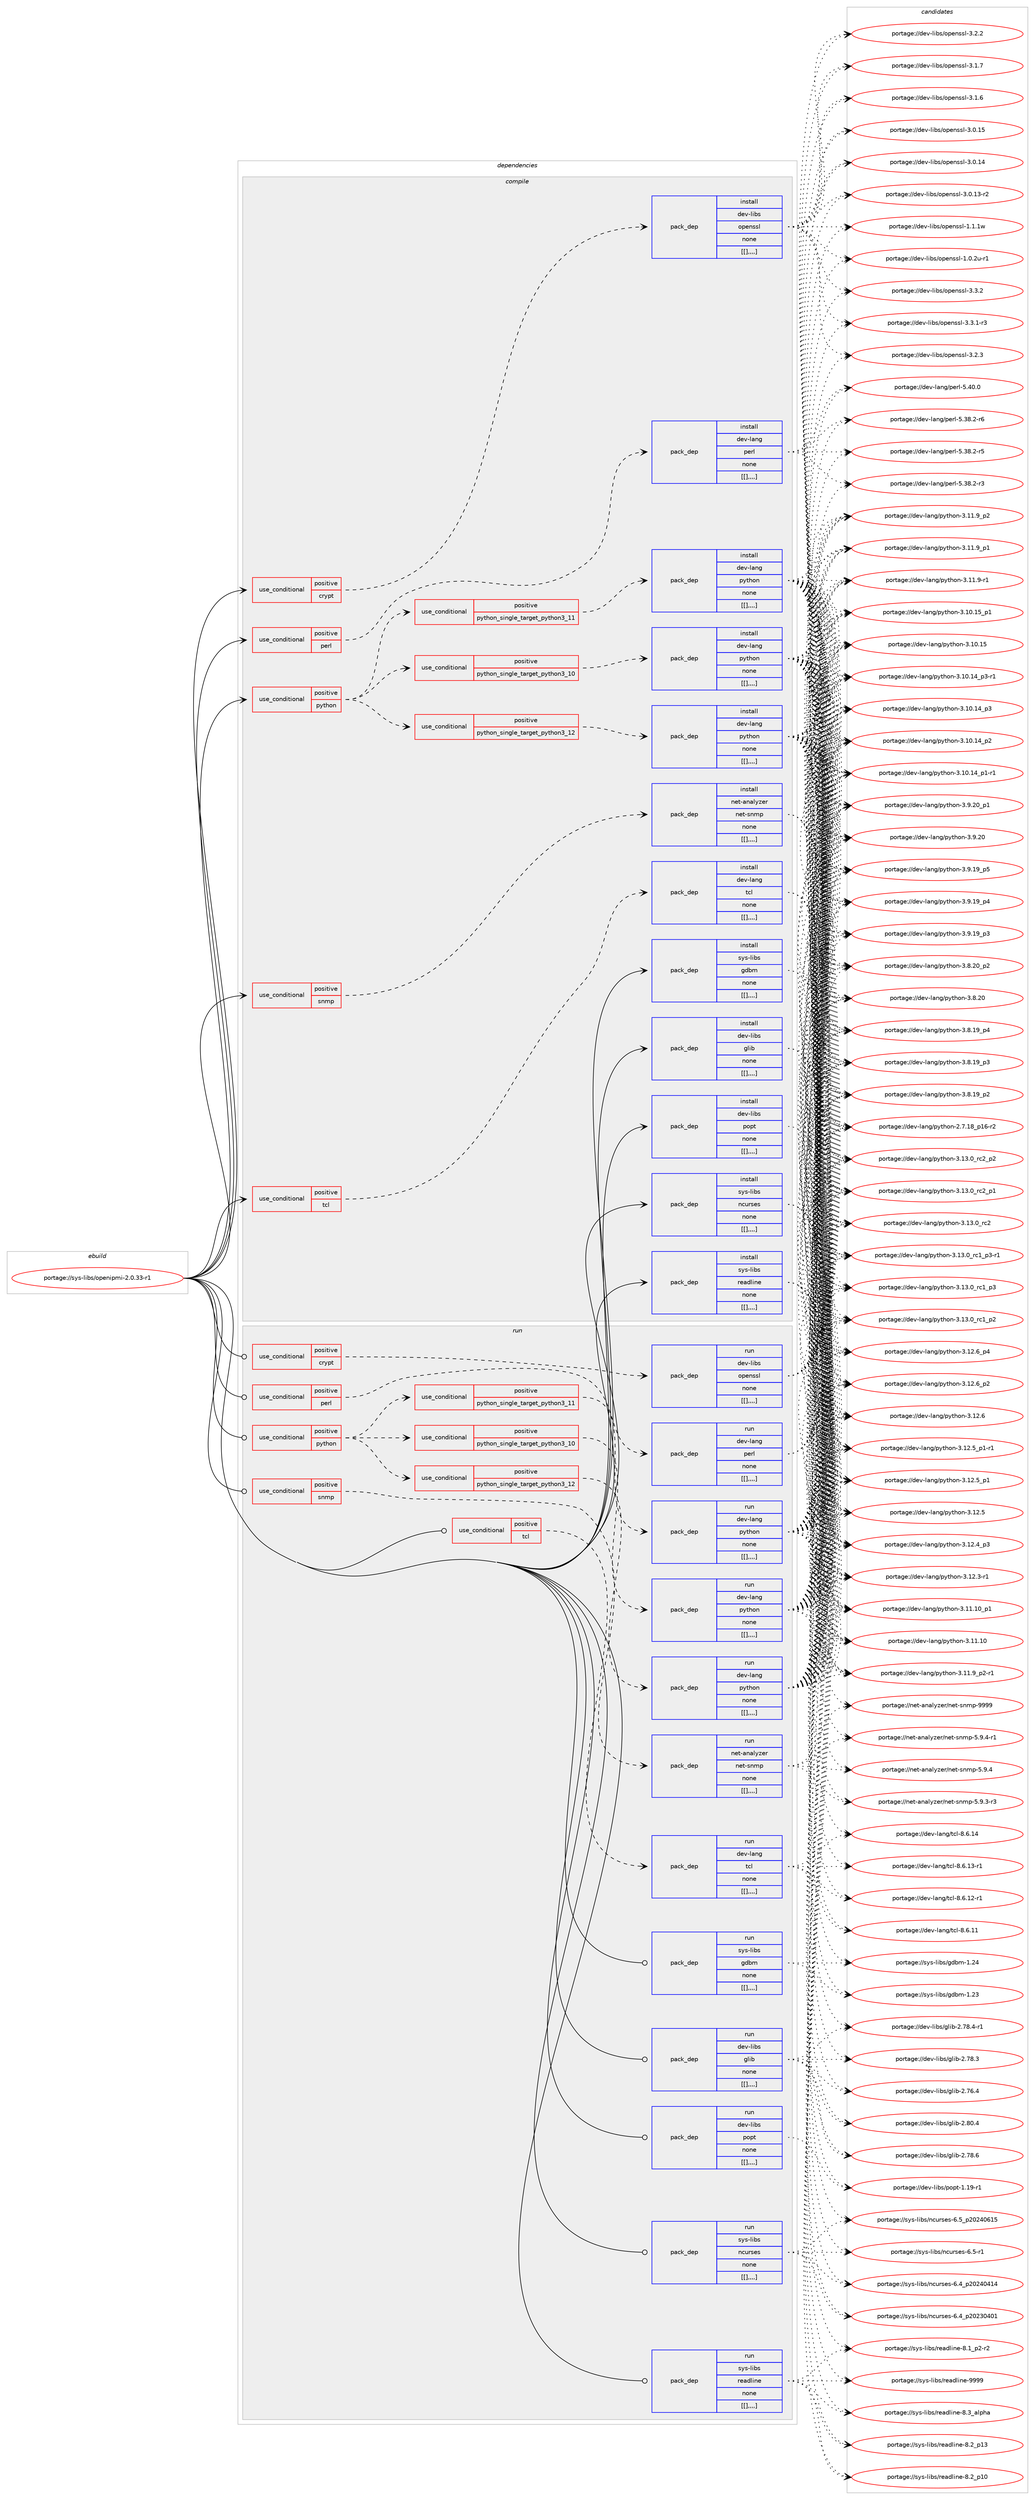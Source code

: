 digraph prolog {

# *************
# Graph options
# *************

newrank=true;
concentrate=true;
compound=true;
graph [rankdir=LR,fontname=Helvetica,fontsize=10,ranksep=1.5];#, ranksep=2.5, nodesep=0.2];
edge  [arrowhead=vee];
node  [fontname=Helvetica,fontsize=10];

# **********
# The ebuild
# **********

subgraph cluster_leftcol {
color=gray;
label=<<i>ebuild</i>>;
id [label="portage://sys-libs/openipmi-2.0.33-r1", color=red, width=4, href="../sys-libs/openipmi-2.0.33-r1.svg"];
}

# ****************
# The dependencies
# ****************

subgraph cluster_midcol {
color=gray;
label=<<i>dependencies</i>>;
subgraph cluster_compile {
fillcolor="#eeeeee";
style=filled;
label=<<i>compile</i>>;
subgraph cond10033 {
dependency26961 [label=<<TABLE BORDER="0" CELLBORDER="1" CELLSPACING="0" CELLPADDING="4"><TR><TD ROWSPAN="3" CELLPADDING="10">use_conditional</TD></TR><TR><TD>positive</TD></TR><TR><TD>crypt</TD></TR></TABLE>>, shape=none, color=red];
subgraph pack16850 {
dependency26962 [label=<<TABLE BORDER="0" CELLBORDER="1" CELLSPACING="0" CELLPADDING="4" WIDTH="220"><TR><TD ROWSPAN="6" CELLPADDING="30">pack_dep</TD></TR><TR><TD WIDTH="110">install</TD></TR><TR><TD>dev-libs</TD></TR><TR><TD>openssl</TD></TR><TR><TD>none</TD></TR><TR><TD>[[],,,,]</TD></TR></TABLE>>, shape=none, color=blue];
}
dependency26961:e -> dependency26962:w [weight=20,style="dashed",arrowhead="vee"];
}
id:e -> dependency26961:w [weight=20,style="solid",arrowhead="vee"];
subgraph cond10034 {
dependency26963 [label=<<TABLE BORDER="0" CELLBORDER="1" CELLSPACING="0" CELLPADDING="4"><TR><TD ROWSPAN="3" CELLPADDING="10">use_conditional</TD></TR><TR><TD>positive</TD></TR><TR><TD>perl</TD></TR></TABLE>>, shape=none, color=red];
subgraph pack16851 {
dependency26964 [label=<<TABLE BORDER="0" CELLBORDER="1" CELLSPACING="0" CELLPADDING="4" WIDTH="220"><TR><TD ROWSPAN="6" CELLPADDING="30">pack_dep</TD></TR><TR><TD WIDTH="110">install</TD></TR><TR><TD>dev-lang</TD></TR><TR><TD>perl</TD></TR><TR><TD>none</TD></TR><TR><TD>[[],,,,]</TD></TR></TABLE>>, shape=none, color=blue];
}
dependency26963:e -> dependency26964:w [weight=20,style="dashed",arrowhead="vee"];
}
id:e -> dependency26963:w [weight=20,style="solid",arrowhead="vee"];
subgraph cond10035 {
dependency26965 [label=<<TABLE BORDER="0" CELLBORDER="1" CELLSPACING="0" CELLPADDING="4"><TR><TD ROWSPAN="3" CELLPADDING="10">use_conditional</TD></TR><TR><TD>positive</TD></TR><TR><TD>python</TD></TR></TABLE>>, shape=none, color=red];
subgraph cond10036 {
dependency26966 [label=<<TABLE BORDER="0" CELLBORDER="1" CELLSPACING="0" CELLPADDING="4"><TR><TD ROWSPAN="3" CELLPADDING="10">use_conditional</TD></TR><TR><TD>positive</TD></TR><TR><TD>python_single_target_python3_10</TD></TR></TABLE>>, shape=none, color=red];
subgraph pack16852 {
dependency26967 [label=<<TABLE BORDER="0" CELLBORDER="1" CELLSPACING="0" CELLPADDING="4" WIDTH="220"><TR><TD ROWSPAN="6" CELLPADDING="30">pack_dep</TD></TR><TR><TD WIDTH="110">install</TD></TR><TR><TD>dev-lang</TD></TR><TR><TD>python</TD></TR><TR><TD>none</TD></TR><TR><TD>[[],,,,]</TD></TR></TABLE>>, shape=none, color=blue];
}
dependency26966:e -> dependency26967:w [weight=20,style="dashed",arrowhead="vee"];
}
dependency26965:e -> dependency26966:w [weight=20,style="dashed",arrowhead="vee"];
subgraph cond10037 {
dependency26968 [label=<<TABLE BORDER="0" CELLBORDER="1" CELLSPACING="0" CELLPADDING="4"><TR><TD ROWSPAN="3" CELLPADDING="10">use_conditional</TD></TR><TR><TD>positive</TD></TR><TR><TD>python_single_target_python3_11</TD></TR></TABLE>>, shape=none, color=red];
subgraph pack16853 {
dependency26969 [label=<<TABLE BORDER="0" CELLBORDER="1" CELLSPACING="0" CELLPADDING="4" WIDTH="220"><TR><TD ROWSPAN="6" CELLPADDING="30">pack_dep</TD></TR><TR><TD WIDTH="110">install</TD></TR><TR><TD>dev-lang</TD></TR><TR><TD>python</TD></TR><TR><TD>none</TD></TR><TR><TD>[[],,,,]</TD></TR></TABLE>>, shape=none, color=blue];
}
dependency26968:e -> dependency26969:w [weight=20,style="dashed",arrowhead="vee"];
}
dependency26965:e -> dependency26968:w [weight=20,style="dashed",arrowhead="vee"];
subgraph cond10038 {
dependency26970 [label=<<TABLE BORDER="0" CELLBORDER="1" CELLSPACING="0" CELLPADDING="4"><TR><TD ROWSPAN="3" CELLPADDING="10">use_conditional</TD></TR><TR><TD>positive</TD></TR><TR><TD>python_single_target_python3_12</TD></TR></TABLE>>, shape=none, color=red];
subgraph pack16854 {
dependency26971 [label=<<TABLE BORDER="0" CELLBORDER="1" CELLSPACING="0" CELLPADDING="4" WIDTH="220"><TR><TD ROWSPAN="6" CELLPADDING="30">pack_dep</TD></TR><TR><TD WIDTH="110">install</TD></TR><TR><TD>dev-lang</TD></TR><TR><TD>python</TD></TR><TR><TD>none</TD></TR><TR><TD>[[],,,,]</TD></TR></TABLE>>, shape=none, color=blue];
}
dependency26970:e -> dependency26971:w [weight=20,style="dashed",arrowhead="vee"];
}
dependency26965:e -> dependency26970:w [weight=20,style="dashed",arrowhead="vee"];
}
id:e -> dependency26965:w [weight=20,style="solid",arrowhead="vee"];
subgraph cond10039 {
dependency26972 [label=<<TABLE BORDER="0" CELLBORDER="1" CELLSPACING="0" CELLPADDING="4"><TR><TD ROWSPAN="3" CELLPADDING="10">use_conditional</TD></TR><TR><TD>positive</TD></TR><TR><TD>snmp</TD></TR></TABLE>>, shape=none, color=red];
subgraph pack16855 {
dependency26973 [label=<<TABLE BORDER="0" CELLBORDER="1" CELLSPACING="0" CELLPADDING="4" WIDTH="220"><TR><TD ROWSPAN="6" CELLPADDING="30">pack_dep</TD></TR><TR><TD WIDTH="110">install</TD></TR><TR><TD>net-analyzer</TD></TR><TR><TD>net-snmp</TD></TR><TR><TD>none</TD></TR><TR><TD>[[],,,,]</TD></TR></TABLE>>, shape=none, color=blue];
}
dependency26972:e -> dependency26973:w [weight=20,style="dashed",arrowhead="vee"];
}
id:e -> dependency26972:w [weight=20,style="solid",arrowhead="vee"];
subgraph cond10040 {
dependency26974 [label=<<TABLE BORDER="0" CELLBORDER="1" CELLSPACING="0" CELLPADDING="4"><TR><TD ROWSPAN="3" CELLPADDING="10">use_conditional</TD></TR><TR><TD>positive</TD></TR><TR><TD>tcl</TD></TR></TABLE>>, shape=none, color=red];
subgraph pack16856 {
dependency26975 [label=<<TABLE BORDER="0" CELLBORDER="1" CELLSPACING="0" CELLPADDING="4" WIDTH="220"><TR><TD ROWSPAN="6" CELLPADDING="30">pack_dep</TD></TR><TR><TD WIDTH="110">install</TD></TR><TR><TD>dev-lang</TD></TR><TR><TD>tcl</TD></TR><TR><TD>none</TD></TR><TR><TD>[[],,,,]</TD></TR></TABLE>>, shape=none, color=blue];
}
dependency26974:e -> dependency26975:w [weight=20,style="dashed",arrowhead="vee"];
}
id:e -> dependency26974:w [weight=20,style="solid",arrowhead="vee"];
subgraph pack16857 {
dependency26976 [label=<<TABLE BORDER="0" CELLBORDER="1" CELLSPACING="0" CELLPADDING="4" WIDTH="220"><TR><TD ROWSPAN="6" CELLPADDING="30">pack_dep</TD></TR><TR><TD WIDTH="110">install</TD></TR><TR><TD>dev-libs</TD></TR><TR><TD>glib</TD></TR><TR><TD>none</TD></TR><TR><TD>[[],,,,]</TD></TR></TABLE>>, shape=none, color=blue];
}
id:e -> dependency26976:w [weight=20,style="solid",arrowhead="vee"];
subgraph pack16858 {
dependency26977 [label=<<TABLE BORDER="0" CELLBORDER="1" CELLSPACING="0" CELLPADDING="4" WIDTH="220"><TR><TD ROWSPAN="6" CELLPADDING="30">pack_dep</TD></TR><TR><TD WIDTH="110">install</TD></TR><TR><TD>dev-libs</TD></TR><TR><TD>popt</TD></TR><TR><TD>none</TD></TR><TR><TD>[[],,,,]</TD></TR></TABLE>>, shape=none, color=blue];
}
id:e -> dependency26977:w [weight=20,style="solid",arrowhead="vee"];
subgraph pack16859 {
dependency26978 [label=<<TABLE BORDER="0" CELLBORDER="1" CELLSPACING="0" CELLPADDING="4" WIDTH="220"><TR><TD ROWSPAN="6" CELLPADDING="30">pack_dep</TD></TR><TR><TD WIDTH="110">install</TD></TR><TR><TD>sys-libs</TD></TR><TR><TD>gdbm</TD></TR><TR><TD>none</TD></TR><TR><TD>[[],,,,]</TD></TR></TABLE>>, shape=none, color=blue];
}
id:e -> dependency26978:w [weight=20,style="solid",arrowhead="vee"];
subgraph pack16860 {
dependency26979 [label=<<TABLE BORDER="0" CELLBORDER="1" CELLSPACING="0" CELLPADDING="4" WIDTH="220"><TR><TD ROWSPAN="6" CELLPADDING="30">pack_dep</TD></TR><TR><TD WIDTH="110">install</TD></TR><TR><TD>sys-libs</TD></TR><TR><TD>ncurses</TD></TR><TR><TD>none</TD></TR><TR><TD>[[],,,,]</TD></TR></TABLE>>, shape=none, color=blue];
}
id:e -> dependency26979:w [weight=20,style="solid",arrowhead="vee"];
subgraph pack16861 {
dependency26980 [label=<<TABLE BORDER="0" CELLBORDER="1" CELLSPACING="0" CELLPADDING="4" WIDTH="220"><TR><TD ROWSPAN="6" CELLPADDING="30">pack_dep</TD></TR><TR><TD WIDTH="110">install</TD></TR><TR><TD>sys-libs</TD></TR><TR><TD>readline</TD></TR><TR><TD>none</TD></TR><TR><TD>[[],,,,]</TD></TR></TABLE>>, shape=none, color=blue];
}
id:e -> dependency26980:w [weight=20,style="solid",arrowhead="vee"];
}
subgraph cluster_compileandrun {
fillcolor="#eeeeee";
style=filled;
label=<<i>compile and run</i>>;
}
subgraph cluster_run {
fillcolor="#eeeeee";
style=filled;
label=<<i>run</i>>;
subgraph cond10041 {
dependency26981 [label=<<TABLE BORDER="0" CELLBORDER="1" CELLSPACING="0" CELLPADDING="4"><TR><TD ROWSPAN="3" CELLPADDING="10">use_conditional</TD></TR><TR><TD>positive</TD></TR><TR><TD>crypt</TD></TR></TABLE>>, shape=none, color=red];
subgraph pack16862 {
dependency26982 [label=<<TABLE BORDER="0" CELLBORDER="1" CELLSPACING="0" CELLPADDING="4" WIDTH="220"><TR><TD ROWSPAN="6" CELLPADDING="30">pack_dep</TD></TR><TR><TD WIDTH="110">run</TD></TR><TR><TD>dev-libs</TD></TR><TR><TD>openssl</TD></TR><TR><TD>none</TD></TR><TR><TD>[[],,,,]</TD></TR></TABLE>>, shape=none, color=blue];
}
dependency26981:e -> dependency26982:w [weight=20,style="dashed",arrowhead="vee"];
}
id:e -> dependency26981:w [weight=20,style="solid",arrowhead="odot"];
subgraph cond10042 {
dependency26983 [label=<<TABLE BORDER="0" CELLBORDER="1" CELLSPACING="0" CELLPADDING="4"><TR><TD ROWSPAN="3" CELLPADDING="10">use_conditional</TD></TR><TR><TD>positive</TD></TR><TR><TD>perl</TD></TR></TABLE>>, shape=none, color=red];
subgraph pack16863 {
dependency26984 [label=<<TABLE BORDER="0" CELLBORDER="1" CELLSPACING="0" CELLPADDING="4" WIDTH="220"><TR><TD ROWSPAN="6" CELLPADDING="30">pack_dep</TD></TR><TR><TD WIDTH="110">run</TD></TR><TR><TD>dev-lang</TD></TR><TR><TD>perl</TD></TR><TR><TD>none</TD></TR><TR><TD>[[],,,,]</TD></TR></TABLE>>, shape=none, color=blue];
}
dependency26983:e -> dependency26984:w [weight=20,style="dashed",arrowhead="vee"];
}
id:e -> dependency26983:w [weight=20,style="solid",arrowhead="odot"];
subgraph cond10043 {
dependency26985 [label=<<TABLE BORDER="0" CELLBORDER="1" CELLSPACING="0" CELLPADDING="4"><TR><TD ROWSPAN="3" CELLPADDING="10">use_conditional</TD></TR><TR><TD>positive</TD></TR><TR><TD>python</TD></TR></TABLE>>, shape=none, color=red];
subgraph cond10044 {
dependency26986 [label=<<TABLE BORDER="0" CELLBORDER="1" CELLSPACING="0" CELLPADDING="4"><TR><TD ROWSPAN="3" CELLPADDING="10">use_conditional</TD></TR><TR><TD>positive</TD></TR><TR><TD>python_single_target_python3_10</TD></TR></TABLE>>, shape=none, color=red];
subgraph pack16864 {
dependency26987 [label=<<TABLE BORDER="0" CELLBORDER="1" CELLSPACING="0" CELLPADDING="4" WIDTH="220"><TR><TD ROWSPAN="6" CELLPADDING="30">pack_dep</TD></TR><TR><TD WIDTH="110">run</TD></TR><TR><TD>dev-lang</TD></TR><TR><TD>python</TD></TR><TR><TD>none</TD></TR><TR><TD>[[],,,,]</TD></TR></TABLE>>, shape=none, color=blue];
}
dependency26986:e -> dependency26987:w [weight=20,style="dashed",arrowhead="vee"];
}
dependency26985:e -> dependency26986:w [weight=20,style="dashed",arrowhead="vee"];
subgraph cond10045 {
dependency26988 [label=<<TABLE BORDER="0" CELLBORDER="1" CELLSPACING="0" CELLPADDING="4"><TR><TD ROWSPAN="3" CELLPADDING="10">use_conditional</TD></TR><TR><TD>positive</TD></TR><TR><TD>python_single_target_python3_11</TD></TR></TABLE>>, shape=none, color=red];
subgraph pack16865 {
dependency26989 [label=<<TABLE BORDER="0" CELLBORDER="1" CELLSPACING="0" CELLPADDING="4" WIDTH="220"><TR><TD ROWSPAN="6" CELLPADDING="30">pack_dep</TD></TR><TR><TD WIDTH="110">run</TD></TR><TR><TD>dev-lang</TD></TR><TR><TD>python</TD></TR><TR><TD>none</TD></TR><TR><TD>[[],,,,]</TD></TR></TABLE>>, shape=none, color=blue];
}
dependency26988:e -> dependency26989:w [weight=20,style="dashed",arrowhead="vee"];
}
dependency26985:e -> dependency26988:w [weight=20,style="dashed",arrowhead="vee"];
subgraph cond10046 {
dependency26990 [label=<<TABLE BORDER="0" CELLBORDER="1" CELLSPACING="0" CELLPADDING="4"><TR><TD ROWSPAN="3" CELLPADDING="10">use_conditional</TD></TR><TR><TD>positive</TD></TR><TR><TD>python_single_target_python3_12</TD></TR></TABLE>>, shape=none, color=red];
subgraph pack16866 {
dependency26991 [label=<<TABLE BORDER="0" CELLBORDER="1" CELLSPACING="0" CELLPADDING="4" WIDTH="220"><TR><TD ROWSPAN="6" CELLPADDING="30">pack_dep</TD></TR><TR><TD WIDTH="110">run</TD></TR><TR><TD>dev-lang</TD></TR><TR><TD>python</TD></TR><TR><TD>none</TD></TR><TR><TD>[[],,,,]</TD></TR></TABLE>>, shape=none, color=blue];
}
dependency26990:e -> dependency26991:w [weight=20,style="dashed",arrowhead="vee"];
}
dependency26985:e -> dependency26990:w [weight=20,style="dashed",arrowhead="vee"];
}
id:e -> dependency26985:w [weight=20,style="solid",arrowhead="odot"];
subgraph cond10047 {
dependency26992 [label=<<TABLE BORDER="0" CELLBORDER="1" CELLSPACING="0" CELLPADDING="4"><TR><TD ROWSPAN="3" CELLPADDING="10">use_conditional</TD></TR><TR><TD>positive</TD></TR><TR><TD>snmp</TD></TR></TABLE>>, shape=none, color=red];
subgraph pack16867 {
dependency26993 [label=<<TABLE BORDER="0" CELLBORDER="1" CELLSPACING="0" CELLPADDING="4" WIDTH="220"><TR><TD ROWSPAN="6" CELLPADDING="30">pack_dep</TD></TR><TR><TD WIDTH="110">run</TD></TR><TR><TD>net-analyzer</TD></TR><TR><TD>net-snmp</TD></TR><TR><TD>none</TD></TR><TR><TD>[[],,,,]</TD></TR></TABLE>>, shape=none, color=blue];
}
dependency26992:e -> dependency26993:w [weight=20,style="dashed",arrowhead="vee"];
}
id:e -> dependency26992:w [weight=20,style="solid",arrowhead="odot"];
subgraph cond10048 {
dependency26994 [label=<<TABLE BORDER="0" CELLBORDER="1" CELLSPACING="0" CELLPADDING="4"><TR><TD ROWSPAN="3" CELLPADDING="10">use_conditional</TD></TR><TR><TD>positive</TD></TR><TR><TD>tcl</TD></TR></TABLE>>, shape=none, color=red];
subgraph pack16868 {
dependency26995 [label=<<TABLE BORDER="0" CELLBORDER="1" CELLSPACING="0" CELLPADDING="4" WIDTH="220"><TR><TD ROWSPAN="6" CELLPADDING="30">pack_dep</TD></TR><TR><TD WIDTH="110">run</TD></TR><TR><TD>dev-lang</TD></TR><TR><TD>tcl</TD></TR><TR><TD>none</TD></TR><TR><TD>[[],,,,]</TD></TR></TABLE>>, shape=none, color=blue];
}
dependency26994:e -> dependency26995:w [weight=20,style="dashed",arrowhead="vee"];
}
id:e -> dependency26994:w [weight=20,style="solid",arrowhead="odot"];
subgraph pack16869 {
dependency26996 [label=<<TABLE BORDER="0" CELLBORDER="1" CELLSPACING="0" CELLPADDING="4" WIDTH="220"><TR><TD ROWSPAN="6" CELLPADDING="30">pack_dep</TD></TR><TR><TD WIDTH="110">run</TD></TR><TR><TD>dev-libs</TD></TR><TR><TD>glib</TD></TR><TR><TD>none</TD></TR><TR><TD>[[],,,,]</TD></TR></TABLE>>, shape=none, color=blue];
}
id:e -> dependency26996:w [weight=20,style="solid",arrowhead="odot"];
subgraph pack16870 {
dependency26997 [label=<<TABLE BORDER="0" CELLBORDER="1" CELLSPACING="0" CELLPADDING="4" WIDTH="220"><TR><TD ROWSPAN="6" CELLPADDING="30">pack_dep</TD></TR><TR><TD WIDTH="110">run</TD></TR><TR><TD>dev-libs</TD></TR><TR><TD>popt</TD></TR><TR><TD>none</TD></TR><TR><TD>[[],,,,]</TD></TR></TABLE>>, shape=none, color=blue];
}
id:e -> dependency26997:w [weight=20,style="solid",arrowhead="odot"];
subgraph pack16871 {
dependency26998 [label=<<TABLE BORDER="0" CELLBORDER="1" CELLSPACING="0" CELLPADDING="4" WIDTH="220"><TR><TD ROWSPAN="6" CELLPADDING="30">pack_dep</TD></TR><TR><TD WIDTH="110">run</TD></TR><TR><TD>sys-libs</TD></TR><TR><TD>gdbm</TD></TR><TR><TD>none</TD></TR><TR><TD>[[],,,,]</TD></TR></TABLE>>, shape=none, color=blue];
}
id:e -> dependency26998:w [weight=20,style="solid",arrowhead="odot"];
subgraph pack16872 {
dependency26999 [label=<<TABLE BORDER="0" CELLBORDER="1" CELLSPACING="0" CELLPADDING="4" WIDTH="220"><TR><TD ROWSPAN="6" CELLPADDING="30">pack_dep</TD></TR><TR><TD WIDTH="110">run</TD></TR><TR><TD>sys-libs</TD></TR><TR><TD>ncurses</TD></TR><TR><TD>none</TD></TR><TR><TD>[[],,,,]</TD></TR></TABLE>>, shape=none, color=blue];
}
id:e -> dependency26999:w [weight=20,style="solid",arrowhead="odot"];
subgraph pack16873 {
dependency27000 [label=<<TABLE BORDER="0" CELLBORDER="1" CELLSPACING="0" CELLPADDING="4" WIDTH="220"><TR><TD ROWSPAN="6" CELLPADDING="30">pack_dep</TD></TR><TR><TD WIDTH="110">run</TD></TR><TR><TD>sys-libs</TD></TR><TR><TD>readline</TD></TR><TR><TD>none</TD></TR><TR><TD>[[],,,,]</TD></TR></TABLE>>, shape=none, color=blue];
}
id:e -> dependency27000:w [weight=20,style="solid",arrowhead="odot"];
}
}

# **************
# The candidates
# **************

subgraph cluster_choices {
rank=same;
color=gray;
label=<<i>candidates</i>>;

subgraph choice16850 {
color=black;
nodesep=1;
choice100101118451081059811547111112101110115115108455146514650 [label="portage://dev-libs/openssl-3.3.2", color=red, width=4,href="../dev-libs/openssl-3.3.2.svg"];
choice1001011184510810598115471111121011101151151084551465146494511451 [label="portage://dev-libs/openssl-3.3.1-r3", color=red, width=4,href="../dev-libs/openssl-3.3.1-r3.svg"];
choice100101118451081059811547111112101110115115108455146504651 [label="portage://dev-libs/openssl-3.2.3", color=red, width=4,href="../dev-libs/openssl-3.2.3.svg"];
choice100101118451081059811547111112101110115115108455146504650 [label="portage://dev-libs/openssl-3.2.2", color=red, width=4,href="../dev-libs/openssl-3.2.2.svg"];
choice100101118451081059811547111112101110115115108455146494655 [label="portage://dev-libs/openssl-3.1.7", color=red, width=4,href="../dev-libs/openssl-3.1.7.svg"];
choice100101118451081059811547111112101110115115108455146494654 [label="portage://dev-libs/openssl-3.1.6", color=red, width=4,href="../dev-libs/openssl-3.1.6.svg"];
choice10010111845108105981154711111210111011511510845514648464953 [label="portage://dev-libs/openssl-3.0.15", color=red, width=4,href="../dev-libs/openssl-3.0.15.svg"];
choice10010111845108105981154711111210111011511510845514648464952 [label="portage://dev-libs/openssl-3.0.14", color=red, width=4,href="../dev-libs/openssl-3.0.14.svg"];
choice100101118451081059811547111112101110115115108455146484649514511450 [label="portage://dev-libs/openssl-3.0.13-r2", color=red, width=4,href="../dev-libs/openssl-3.0.13-r2.svg"];
choice100101118451081059811547111112101110115115108454946494649119 [label="portage://dev-libs/openssl-1.1.1w", color=red, width=4,href="../dev-libs/openssl-1.1.1w.svg"];
choice1001011184510810598115471111121011101151151084549464846501174511449 [label="portage://dev-libs/openssl-1.0.2u-r1", color=red, width=4,href="../dev-libs/openssl-1.0.2u-r1.svg"];
dependency26962:e -> choice100101118451081059811547111112101110115115108455146514650:w [style=dotted,weight="100"];
dependency26962:e -> choice1001011184510810598115471111121011101151151084551465146494511451:w [style=dotted,weight="100"];
dependency26962:e -> choice100101118451081059811547111112101110115115108455146504651:w [style=dotted,weight="100"];
dependency26962:e -> choice100101118451081059811547111112101110115115108455146504650:w [style=dotted,weight="100"];
dependency26962:e -> choice100101118451081059811547111112101110115115108455146494655:w [style=dotted,weight="100"];
dependency26962:e -> choice100101118451081059811547111112101110115115108455146494654:w [style=dotted,weight="100"];
dependency26962:e -> choice10010111845108105981154711111210111011511510845514648464953:w [style=dotted,weight="100"];
dependency26962:e -> choice10010111845108105981154711111210111011511510845514648464952:w [style=dotted,weight="100"];
dependency26962:e -> choice100101118451081059811547111112101110115115108455146484649514511450:w [style=dotted,weight="100"];
dependency26962:e -> choice100101118451081059811547111112101110115115108454946494649119:w [style=dotted,weight="100"];
dependency26962:e -> choice1001011184510810598115471111121011101151151084549464846501174511449:w [style=dotted,weight="100"];
}
subgraph choice16851 {
color=black;
nodesep=1;
choice10010111845108971101034711210111410845534652484648 [label="portage://dev-lang/perl-5.40.0", color=red, width=4,href="../dev-lang/perl-5.40.0.svg"];
choice100101118451089711010347112101114108455346515646504511454 [label="portage://dev-lang/perl-5.38.2-r6", color=red, width=4,href="../dev-lang/perl-5.38.2-r6.svg"];
choice100101118451089711010347112101114108455346515646504511453 [label="portage://dev-lang/perl-5.38.2-r5", color=red, width=4,href="../dev-lang/perl-5.38.2-r5.svg"];
choice100101118451089711010347112101114108455346515646504511451 [label="portage://dev-lang/perl-5.38.2-r3", color=red, width=4,href="../dev-lang/perl-5.38.2-r3.svg"];
dependency26964:e -> choice10010111845108971101034711210111410845534652484648:w [style=dotted,weight="100"];
dependency26964:e -> choice100101118451089711010347112101114108455346515646504511454:w [style=dotted,weight="100"];
dependency26964:e -> choice100101118451089711010347112101114108455346515646504511453:w [style=dotted,weight="100"];
dependency26964:e -> choice100101118451089711010347112101114108455346515646504511451:w [style=dotted,weight="100"];
}
subgraph choice16852 {
color=black;
nodesep=1;
choice100101118451089711010347112121116104111110455146495146489511499509511250 [label="portage://dev-lang/python-3.13.0_rc2_p2", color=red, width=4,href="../dev-lang/python-3.13.0_rc2_p2.svg"];
choice100101118451089711010347112121116104111110455146495146489511499509511249 [label="portage://dev-lang/python-3.13.0_rc2_p1", color=red, width=4,href="../dev-lang/python-3.13.0_rc2_p1.svg"];
choice10010111845108971101034711212111610411111045514649514648951149950 [label="portage://dev-lang/python-3.13.0_rc2", color=red, width=4,href="../dev-lang/python-3.13.0_rc2.svg"];
choice1001011184510897110103471121211161041111104551464951464895114994995112514511449 [label="portage://dev-lang/python-3.13.0_rc1_p3-r1", color=red, width=4,href="../dev-lang/python-3.13.0_rc1_p3-r1.svg"];
choice100101118451089711010347112121116104111110455146495146489511499499511251 [label="portage://dev-lang/python-3.13.0_rc1_p3", color=red, width=4,href="../dev-lang/python-3.13.0_rc1_p3.svg"];
choice100101118451089711010347112121116104111110455146495146489511499499511250 [label="portage://dev-lang/python-3.13.0_rc1_p2", color=red, width=4,href="../dev-lang/python-3.13.0_rc1_p2.svg"];
choice100101118451089711010347112121116104111110455146495046549511252 [label="portage://dev-lang/python-3.12.6_p4", color=red, width=4,href="../dev-lang/python-3.12.6_p4.svg"];
choice100101118451089711010347112121116104111110455146495046549511250 [label="portage://dev-lang/python-3.12.6_p2", color=red, width=4,href="../dev-lang/python-3.12.6_p2.svg"];
choice10010111845108971101034711212111610411111045514649504654 [label="portage://dev-lang/python-3.12.6", color=red, width=4,href="../dev-lang/python-3.12.6.svg"];
choice1001011184510897110103471121211161041111104551464950465395112494511449 [label="portage://dev-lang/python-3.12.5_p1-r1", color=red, width=4,href="../dev-lang/python-3.12.5_p1-r1.svg"];
choice100101118451089711010347112121116104111110455146495046539511249 [label="portage://dev-lang/python-3.12.5_p1", color=red, width=4,href="../dev-lang/python-3.12.5_p1.svg"];
choice10010111845108971101034711212111610411111045514649504653 [label="portage://dev-lang/python-3.12.5", color=red, width=4,href="../dev-lang/python-3.12.5.svg"];
choice100101118451089711010347112121116104111110455146495046529511251 [label="portage://dev-lang/python-3.12.4_p3", color=red, width=4,href="../dev-lang/python-3.12.4_p3.svg"];
choice100101118451089711010347112121116104111110455146495046514511449 [label="portage://dev-lang/python-3.12.3-r1", color=red, width=4,href="../dev-lang/python-3.12.3-r1.svg"];
choice10010111845108971101034711212111610411111045514649494649489511249 [label="portage://dev-lang/python-3.11.10_p1", color=red, width=4,href="../dev-lang/python-3.11.10_p1.svg"];
choice1001011184510897110103471121211161041111104551464949464948 [label="portage://dev-lang/python-3.11.10", color=red, width=4,href="../dev-lang/python-3.11.10.svg"];
choice1001011184510897110103471121211161041111104551464949465795112504511449 [label="portage://dev-lang/python-3.11.9_p2-r1", color=red, width=4,href="../dev-lang/python-3.11.9_p2-r1.svg"];
choice100101118451089711010347112121116104111110455146494946579511250 [label="portage://dev-lang/python-3.11.9_p2", color=red, width=4,href="../dev-lang/python-3.11.9_p2.svg"];
choice100101118451089711010347112121116104111110455146494946579511249 [label="portage://dev-lang/python-3.11.9_p1", color=red, width=4,href="../dev-lang/python-3.11.9_p1.svg"];
choice100101118451089711010347112121116104111110455146494946574511449 [label="portage://dev-lang/python-3.11.9-r1", color=red, width=4,href="../dev-lang/python-3.11.9-r1.svg"];
choice10010111845108971101034711212111610411111045514649484649539511249 [label="portage://dev-lang/python-3.10.15_p1", color=red, width=4,href="../dev-lang/python-3.10.15_p1.svg"];
choice1001011184510897110103471121211161041111104551464948464953 [label="portage://dev-lang/python-3.10.15", color=red, width=4,href="../dev-lang/python-3.10.15.svg"];
choice100101118451089711010347112121116104111110455146494846495295112514511449 [label="portage://dev-lang/python-3.10.14_p3-r1", color=red, width=4,href="../dev-lang/python-3.10.14_p3-r1.svg"];
choice10010111845108971101034711212111610411111045514649484649529511251 [label="portage://dev-lang/python-3.10.14_p3", color=red, width=4,href="../dev-lang/python-3.10.14_p3.svg"];
choice10010111845108971101034711212111610411111045514649484649529511250 [label="portage://dev-lang/python-3.10.14_p2", color=red, width=4,href="../dev-lang/python-3.10.14_p2.svg"];
choice100101118451089711010347112121116104111110455146494846495295112494511449 [label="portage://dev-lang/python-3.10.14_p1-r1", color=red, width=4,href="../dev-lang/python-3.10.14_p1-r1.svg"];
choice100101118451089711010347112121116104111110455146574650489511249 [label="portage://dev-lang/python-3.9.20_p1", color=red, width=4,href="../dev-lang/python-3.9.20_p1.svg"];
choice10010111845108971101034711212111610411111045514657465048 [label="portage://dev-lang/python-3.9.20", color=red, width=4,href="../dev-lang/python-3.9.20.svg"];
choice100101118451089711010347112121116104111110455146574649579511253 [label="portage://dev-lang/python-3.9.19_p5", color=red, width=4,href="../dev-lang/python-3.9.19_p5.svg"];
choice100101118451089711010347112121116104111110455146574649579511252 [label="portage://dev-lang/python-3.9.19_p4", color=red, width=4,href="../dev-lang/python-3.9.19_p4.svg"];
choice100101118451089711010347112121116104111110455146574649579511251 [label="portage://dev-lang/python-3.9.19_p3", color=red, width=4,href="../dev-lang/python-3.9.19_p3.svg"];
choice100101118451089711010347112121116104111110455146564650489511250 [label="portage://dev-lang/python-3.8.20_p2", color=red, width=4,href="../dev-lang/python-3.8.20_p2.svg"];
choice10010111845108971101034711212111610411111045514656465048 [label="portage://dev-lang/python-3.8.20", color=red, width=4,href="../dev-lang/python-3.8.20.svg"];
choice100101118451089711010347112121116104111110455146564649579511252 [label="portage://dev-lang/python-3.8.19_p4", color=red, width=4,href="../dev-lang/python-3.8.19_p4.svg"];
choice100101118451089711010347112121116104111110455146564649579511251 [label="portage://dev-lang/python-3.8.19_p3", color=red, width=4,href="../dev-lang/python-3.8.19_p3.svg"];
choice100101118451089711010347112121116104111110455146564649579511250 [label="portage://dev-lang/python-3.8.19_p2", color=red, width=4,href="../dev-lang/python-3.8.19_p2.svg"];
choice100101118451089711010347112121116104111110455046554649569511249544511450 [label="portage://dev-lang/python-2.7.18_p16-r2", color=red, width=4,href="../dev-lang/python-2.7.18_p16-r2.svg"];
dependency26967:e -> choice100101118451089711010347112121116104111110455146495146489511499509511250:w [style=dotted,weight="100"];
dependency26967:e -> choice100101118451089711010347112121116104111110455146495146489511499509511249:w [style=dotted,weight="100"];
dependency26967:e -> choice10010111845108971101034711212111610411111045514649514648951149950:w [style=dotted,weight="100"];
dependency26967:e -> choice1001011184510897110103471121211161041111104551464951464895114994995112514511449:w [style=dotted,weight="100"];
dependency26967:e -> choice100101118451089711010347112121116104111110455146495146489511499499511251:w [style=dotted,weight="100"];
dependency26967:e -> choice100101118451089711010347112121116104111110455146495146489511499499511250:w [style=dotted,weight="100"];
dependency26967:e -> choice100101118451089711010347112121116104111110455146495046549511252:w [style=dotted,weight="100"];
dependency26967:e -> choice100101118451089711010347112121116104111110455146495046549511250:w [style=dotted,weight="100"];
dependency26967:e -> choice10010111845108971101034711212111610411111045514649504654:w [style=dotted,weight="100"];
dependency26967:e -> choice1001011184510897110103471121211161041111104551464950465395112494511449:w [style=dotted,weight="100"];
dependency26967:e -> choice100101118451089711010347112121116104111110455146495046539511249:w [style=dotted,weight="100"];
dependency26967:e -> choice10010111845108971101034711212111610411111045514649504653:w [style=dotted,weight="100"];
dependency26967:e -> choice100101118451089711010347112121116104111110455146495046529511251:w [style=dotted,weight="100"];
dependency26967:e -> choice100101118451089711010347112121116104111110455146495046514511449:w [style=dotted,weight="100"];
dependency26967:e -> choice10010111845108971101034711212111610411111045514649494649489511249:w [style=dotted,weight="100"];
dependency26967:e -> choice1001011184510897110103471121211161041111104551464949464948:w [style=dotted,weight="100"];
dependency26967:e -> choice1001011184510897110103471121211161041111104551464949465795112504511449:w [style=dotted,weight="100"];
dependency26967:e -> choice100101118451089711010347112121116104111110455146494946579511250:w [style=dotted,weight="100"];
dependency26967:e -> choice100101118451089711010347112121116104111110455146494946579511249:w [style=dotted,weight="100"];
dependency26967:e -> choice100101118451089711010347112121116104111110455146494946574511449:w [style=dotted,weight="100"];
dependency26967:e -> choice10010111845108971101034711212111610411111045514649484649539511249:w [style=dotted,weight="100"];
dependency26967:e -> choice1001011184510897110103471121211161041111104551464948464953:w [style=dotted,weight="100"];
dependency26967:e -> choice100101118451089711010347112121116104111110455146494846495295112514511449:w [style=dotted,weight="100"];
dependency26967:e -> choice10010111845108971101034711212111610411111045514649484649529511251:w [style=dotted,weight="100"];
dependency26967:e -> choice10010111845108971101034711212111610411111045514649484649529511250:w [style=dotted,weight="100"];
dependency26967:e -> choice100101118451089711010347112121116104111110455146494846495295112494511449:w [style=dotted,weight="100"];
dependency26967:e -> choice100101118451089711010347112121116104111110455146574650489511249:w [style=dotted,weight="100"];
dependency26967:e -> choice10010111845108971101034711212111610411111045514657465048:w [style=dotted,weight="100"];
dependency26967:e -> choice100101118451089711010347112121116104111110455146574649579511253:w [style=dotted,weight="100"];
dependency26967:e -> choice100101118451089711010347112121116104111110455146574649579511252:w [style=dotted,weight="100"];
dependency26967:e -> choice100101118451089711010347112121116104111110455146574649579511251:w [style=dotted,weight="100"];
dependency26967:e -> choice100101118451089711010347112121116104111110455146564650489511250:w [style=dotted,weight="100"];
dependency26967:e -> choice10010111845108971101034711212111610411111045514656465048:w [style=dotted,weight="100"];
dependency26967:e -> choice100101118451089711010347112121116104111110455146564649579511252:w [style=dotted,weight="100"];
dependency26967:e -> choice100101118451089711010347112121116104111110455146564649579511251:w [style=dotted,weight="100"];
dependency26967:e -> choice100101118451089711010347112121116104111110455146564649579511250:w [style=dotted,weight="100"];
dependency26967:e -> choice100101118451089711010347112121116104111110455046554649569511249544511450:w [style=dotted,weight="100"];
}
subgraph choice16853 {
color=black;
nodesep=1;
choice100101118451089711010347112121116104111110455146495146489511499509511250 [label="portage://dev-lang/python-3.13.0_rc2_p2", color=red, width=4,href="../dev-lang/python-3.13.0_rc2_p2.svg"];
choice100101118451089711010347112121116104111110455146495146489511499509511249 [label="portage://dev-lang/python-3.13.0_rc2_p1", color=red, width=4,href="../dev-lang/python-3.13.0_rc2_p1.svg"];
choice10010111845108971101034711212111610411111045514649514648951149950 [label="portage://dev-lang/python-3.13.0_rc2", color=red, width=4,href="../dev-lang/python-3.13.0_rc2.svg"];
choice1001011184510897110103471121211161041111104551464951464895114994995112514511449 [label="portage://dev-lang/python-3.13.0_rc1_p3-r1", color=red, width=4,href="../dev-lang/python-3.13.0_rc1_p3-r1.svg"];
choice100101118451089711010347112121116104111110455146495146489511499499511251 [label="portage://dev-lang/python-3.13.0_rc1_p3", color=red, width=4,href="../dev-lang/python-3.13.0_rc1_p3.svg"];
choice100101118451089711010347112121116104111110455146495146489511499499511250 [label="portage://dev-lang/python-3.13.0_rc1_p2", color=red, width=4,href="../dev-lang/python-3.13.0_rc1_p2.svg"];
choice100101118451089711010347112121116104111110455146495046549511252 [label="portage://dev-lang/python-3.12.6_p4", color=red, width=4,href="../dev-lang/python-3.12.6_p4.svg"];
choice100101118451089711010347112121116104111110455146495046549511250 [label="portage://dev-lang/python-3.12.6_p2", color=red, width=4,href="../dev-lang/python-3.12.6_p2.svg"];
choice10010111845108971101034711212111610411111045514649504654 [label="portage://dev-lang/python-3.12.6", color=red, width=4,href="../dev-lang/python-3.12.6.svg"];
choice1001011184510897110103471121211161041111104551464950465395112494511449 [label="portage://dev-lang/python-3.12.5_p1-r1", color=red, width=4,href="../dev-lang/python-3.12.5_p1-r1.svg"];
choice100101118451089711010347112121116104111110455146495046539511249 [label="portage://dev-lang/python-3.12.5_p1", color=red, width=4,href="../dev-lang/python-3.12.5_p1.svg"];
choice10010111845108971101034711212111610411111045514649504653 [label="portage://dev-lang/python-3.12.5", color=red, width=4,href="../dev-lang/python-3.12.5.svg"];
choice100101118451089711010347112121116104111110455146495046529511251 [label="portage://dev-lang/python-3.12.4_p3", color=red, width=4,href="../dev-lang/python-3.12.4_p3.svg"];
choice100101118451089711010347112121116104111110455146495046514511449 [label="portage://dev-lang/python-3.12.3-r1", color=red, width=4,href="../dev-lang/python-3.12.3-r1.svg"];
choice10010111845108971101034711212111610411111045514649494649489511249 [label="portage://dev-lang/python-3.11.10_p1", color=red, width=4,href="../dev-lang/python-3.11.10_p1.svg"];
choice1001011184510897110103471121211161041111104551464949464948 [label="portage://dev-lang/python-3.11.10", color=red, width=4,href="../dev-lang/python-3.11.10.svg"];
choice1001011184510897110103471121211161041111104551464949465795112504511449 [label="portage://dev-lang/python-3.11.9_p2-r1", color=red, width=4,href="../dev-lang/python-3.11.9_p2-r1.svg"];
choice100101118451089711010347112121116104111110455146494946579511250 [label="portage://dev-lang/python-3.11.9_p2", color=red, width=4,href="../dev-lang/python-3.11.9_p2.svg"];
choice100101118451089711010347112121116104111110455146494946579511249 [label="portage://dev-lang/python-3.11.9_p1", color=red, width=4,href="../dev-lang/python-3.11.9_p1.svg"];
choice100101118451089711010347112121116104111110455146494946574511449 [label="portage://dev-lang/python-3.11.9-r1", color=red, width=4,href="../dev-lang/python-3.11.9-r1.svg"];
choice10010111845108971101034711212111610411111045514649484649539511249 [label="portage://dev-lang/python-3.10.15_p1", color=red, width=4,href="../dev-lang/python-3.10.15_p1.svg"];
choice1001011184510897110103471121211161041111104551464948464953 [label="portage://dev-lang/python-3.10.15", color=red, width=4,href="../dev-lang/python-3.10.15.svg"];
choice100101118451089711010347112121116104111110455146494846495295112514511449 [label="portage://dev-lang/python-3.10.14_p3-r1", color=red, width=4,href="../dev-lang/python-3.10.14_p3-r1.svg"];
choice10010111845108971101034711212111610411111045514649484649529511251 [label="portage://dev-lang/python-3.10.14_p3", color=red, width=4,href="../dev-lang/python-3.10.14_p3.svg"];
choice10010111845108971101034711212111610411111045514649484649529511250 [label="portage://dev-lang/python-3.10.14_p2", color=red, width=4,href="../dev-lang/python-3.10.14_p2.svg"];
choice100101118451089711010347112121116104111110455146494846495295112494511449 [label="portage://dev-lang/python-3.10.14_p1-r1", color=red, width=4,href="../dev-lang/python-3.10.14_p1-r1.svg"];
choice100101118451089711010347112121116104111110455146574650489511249 [label="portage://dev-lang/python-3.9.20_p1", color=red, width=4,href="../dev-lang/python-3.9.20_p1.svg"];
choice10010111845108971101034711212111610411111045514657465048 [label="portage://dev-lang/python-3.9.20", color=red, width=4,href="../dev-lang/python-3.9.20.svg"];
choice100101118451089711010347112121116104111110455146574649579511253 [label="portage://dev-lang/python-3.9.19_p5", color=red, width=4,href="../dev-lang/python-3.9.19_p5.svg"];
choice100101118451089711010347112121116104111110455146574649579511252 [label="portage://dev-lang/python-3.9.19_p4", color=red, width=4,href="../dev-lang/python-3.9.19_p4.svg"];
choice100101118451089711010347112121116104111110455146574649579511251 [label="portage://dev-lang/python-3.9.19_p3", color=red, width=4,href="../dev-lang/python-3.9.19_p3.svg"];
choice100101118451089711010347112121116104111110455146564650489511250 [label="portage://dev-lang/python-3.8.20_p2", color=red, width=4,href="../dev-lang/python-3.8.20_p2.svg"];
choice10010111845108971101034711212111610411111045514656465048 [label="portage://dev-lang/python-3.8.20", color=red, width=4,href="../dev-lang/python-3.8.20.svg"];
choice100101118451089711010347112121116104111110455146564649579511252 [label="portage://dev-lang/python-3.8.19_p4", color=red, width=4,href="../dev-lang/python-3.8.19_p4.svg"];
choice100101118451089711010347112121116104111110455146564649579511251 [label="portage://dev-lang/python-3.8.19_p3", color=red, width=4,href="../dev-lang/python-3.8.19_p3.svg"];
choice100101118451089711010347112121116104111110455146564649579511250 [label="portage://dev-lang/python-3.8.19_p2", color=red, width=4,href="../dev-lang/python-3.8.19_p2.svg"];
choice100101118451089711010347112121116104111110455046554649569511249544511450 [label="portage://dev-lang/python-2.7.18_p16-r2", color=red, width=4,href="../dev-lang/python-2.7.18_p16-r2.svg"];
dependency26969:e -> choice100101118451089711010347112121116104111110455146495146489511499509511250:w [style=dotted,weight="100"];
dependency26969:e -> choice100101118451089711010347112121116104111110455146495146489511499509511249:w [style=dotted,weight="100"];
dependency26969:e -> choice10010111845108971101034711212111610411111045514649514648951149950:w [style=dotted,weight="100"];
dependency26969:e -> choice1001011184510897110103471121211161041111104551464951464895114994995112514511449:w [style=dotted,weight="100"];
dependency26969:e -> choice100101118451089711010347112121116104111110455146495146489511499499511251:w [style=dotted,weight="100"];
dependency26969:e -> choice100101118451089711010347112121116104111110455146495146489511499499511250:w [style=dotted,weight="100"];
dependency26969:e -> choice100101118451089711010347112121116104111110455146495046549511252:w [style=dotted,weight="100"];
dependency26969:e -> choice100101118451089711010347112121116104111110455146495046549511250:w [style=dotted,weight="100"];
dependency26969:e -> choice10010111845108971101034711212111610411111045514649504654:w [style=dotted,weight="100"];
dependency26969:e -> choice1001011184510897110103471121211161041111104551464950465395112494511449:w [style=dotted,weight="100"];
dependency26969:e -> choice100101118451089711010347112121116104111110455146495046539511249:w [style=dotted,weight="100"];
dependency26969:e -> choice10010111845108971101034711212111610411111045514649504653:w [style=dotted,weight="100"];
dependency26969:e -> choice100101118451089711010347112121116104111110455146495046529511251:w [style=dotted,weight="100"];
dependency26969:e -> choice100101118451089711010347112121116104111110455146495046514511449:w [style=dotted,weight="100"];
dependency26969:e -> choice10010111845108971101034711212111610411111045514649494649489511249:w [style=dotted,weight="100"];
dependency26969:e -> choice1001011184510897110103471121211161041111104551464949464948:w [style=dotted,weight="100"];
dependency26969:e -> choice1001011184510897110103471121211161041111104551464949465795112504511449:w [style=dotted,weight="100"];
dependency26969:e -> choice100101118451089711010347112121116104111110455146494946579511250:w [style=dotted,weight="100"];
dependency26969:e -> choice100101118451089711010347112121116104111110455146494946579511249:w [style=dotted,weight="100"];
dependency26969:e -> choice100101118451089711010347112121116104111110455146494946574511449:w [style=dotted,weight="100"];
dependency26969:e -> choice10010111845108971101034711212111610411111045514649484649539511249:w [style=dotted,weight="100"];
dependency26969:e -> choice1001011184510897110103471121211161041111104551464948464953:w [style=dotted,weight="100"];
dependency26969:e -> choice100101118451089711010347112121116104111110455146494846495295112514511449:w [style=dotted,weight="100"];
dependency26969:e -> choice10010111845108971101034711212111610411111045514649484649529511251:w [style=dotted,weight="100"];
dependency26969:e -> choice10010111845108971101034711212111610411111045514649484649529511250:w [style=dotted,weight="100"];
dependency26969:e -> choice100101118451089711010347112121116104111110455146494846495295112494511449:w [style=dotted,weight="100"];
dependency26969:e -> choice100101118451089711010347112121116104111110455146574650489511249:w [style=dotted,weight="100"];
dependency26969:e -> choice10010111845108971101034711212111610411111045514657465048:w [style=dotted,weight="100"];
dependency26969:e -> choice100101118451089711010347112121116104111110455146574649579511253:w [style=dotted,weight="100"];
dependency26969:e -> choice100101118451089711010347112121116104111110455146574649579511252:w [style=dotted,weight="100"];
dependency26969:e -> choice100101118451089711010347112121116104111110455146574649579511251:w [style=dotted,weight="100"];
dependency26969:e -> choice100101118451089711010347112121116104111110455146564650489511250:w [style=dotted,weight="100"];
dependency26969:e -> choice10010111845108971101034711212111610411111045514656465048:w [style=dotted,weight="100"];
dependency26969:e -> choice100101118451089711010347112121116104111110455146564649579511252:w [style=dotted,weight="100"];
dependency26969:e -> choice100101118451089711010347112121116104111110455146564649579511251:w [style=dotted,weight="100"];
dependency26969:e -> choice100101118451089711010347112121116104111110455146564649579511250:w [style=dotted,weight="100"];
dependency26969:e -> choice100101118451089711010347112121116104111110455046554649569511249544511450:w [style=dotted,weight="100"];
}
subgraph choice16854 {
color=black;
nodesep=1;
choice100101118451089711010347112121116104111110455146495146489511499509511250 [label="portage://dev-lang/python-3.13.0_rc2_p2", color=red, width=4,href="../dev-lang/python-3.13.0_rc2_p2.svg"];
choice100101118451089711010347112121116104111110455146495146489511499509511249 [label="portage://dev-lang/python-3.13.0_rc2_p1", color=red, width=4,href="../dev-lang/python-3.13.0_rc2_p1.svg"];
choice10010111845108971101034711212111610411111045514649514648951149950 [label="portage://dev-lang/python-3.13.0_rc2", color=red, width=4,href="../dev-lang/python-3.13.0_rc2.svg"];
choice1001011184510897110103471121211161041111104551464951464895114994995112514511449 [label="portage://dev-lang/python-3.13.0_rc1_p3-r1", color=red, width=4,href="../dev-lang/python-3.13.0_rc1_p3-r1.svg"];
choice100101118451089711010347112121116104111110455146495146489511499499511251 [label="portage://dev-lang/python-3.13.0_rc1_p3", color=red, width=4,href="../dev-lang/python-3.13.0_rc1_p3.svg"];
choice100101118451089711010347112121116104111110455146495146489511499499511250 [label="portage://dev-lang/python-3.13.0_rc1_p2", color=red, width=4,href="../dev-lang/python-3.13.0_rc1_p2.svg"];
choice100101118451089711010347112121116104111110455146495046549511252 [label="portage://dev-lang/python-3.12.6_p4", color=red, width=4,href="../dev-lang/python-3.12.6_p4.svg"];
choice100101118451089711010347112121116104111110455146495046549511250 [label="portage://dev-lang/python-3.12.6_p2", color=red, width=4,href="../dev-lang/python-3.12.6_p2.svg"];
choice10010111845108971101034711212111610411111045514649504654 [label="portage://dev-lang/python-3.12.6", color=red, width=4,href="../dev-lang/python-3.12.6.svg"];
choice1001011184510897110103471121211161041111104551464950465395112494511449 [label="portage://dev-lang/python-3.12.5_p1-r1", color=red, width=4,href="../dev-lang/python-3.12.5_p1-r1.svg"];
choice100101118451089711010347112121116104111110455146495046539511249 [label="portage://dev-lang/python-3.12.5_p1", color=red, width=4,href="../dev-lang/python-3.12.5_p1.svg"];
choice10010111845108971101034711212111610411111045514649504653 [label="portage://dev-lang/python-3.12.5", color=red, width=4,href="../dev-lang/python-3.12.5.svg"];
choice100101118451089711010347112121116104111110455146495046529511251 [label="portage://dev-lang/python-3.12.4_p3", color=red, width=4,href="../dev-lang/python-3.12.4_p3.svg"];
choice100101118451089711010347112121116104111110455146495046514511449 [label="portage://dev-lang/python-3.12.3-r1", color=red, width=4,href="../dev-lang/python-3.12.3-r1.svg"];
choice10010111845108971101034711212111610411111045514649494649489511249 [label="portage://dev-lang/python-3.11.10_p1", color=red, width=4,href="../dev-lang/python-3.11.10_p1.svg"];
choice1001011184510897110103471121211161041111104551464949464948 [label="portage://dev-lang/python-3.11.10", color=red, width=4,href="../dev-lang/python-3.11.10.svg"];
choice1001011184510897110103471121211161041111104551464949465795112504511449 [label="portage://dev-lang/python-3.11.9_p2-r1", color=red, width=4,href="../dev-lang/python-3.11.9_p2-r1.svg"];
choice100101118451089711010347112121116104111110455146494946579511250 [label="portage://dev-lang/python-3.11.9_p2", color=red, width=4,href="../dev-lang/python-3.11.9_p2.svg"];
choice100101118451089711010347112121116104111110455146494946579511249 [label="portage://dev-lang/python-3.11.9_p1", color=red, width=4,href="../dev-lang/python-3.11.9_p1.svg"];
choice100101118451089711010347112121116104111110455146494946574511449 [label="portage://dev-lang/python-3.11.9-r1", color=red, width=4,href="../dev-lang/python-3.11.9-r1.svg"];
choice10010111845108971101034711212111610411111045514649484649539511249 [label="portage://dev-lang/python-3.10.15_p1", color=red, width=4,href="../dev-lang/python-3.10.15_p1.svg"];
choice1001011184510897110103471121211161041111104551464948464953 [label="portage://dev-lang/python-3.10.15", color=red, width=4,href="../dev-lang/python-3.10.15.svg"];
choice100101118451089711010347112121116104111110455146494846495295112514511449 [label="portage://dev-lang/python-3.10.14_p3-r1", color=red, width=4,href="../dev-lang/python-3.10.14_p3-r1.svg"];
choice10010111845108971101034711212111610411111045514649484649529511251 [label="portage://dev-lang/python-3.10.14_p3", color=red, width=4,href="../dev-lang/python-3.10.14_p3.svg"];
choice10010111845108971101034711212111610411111045514649484649529511250 [label="portage://dev-lang/python-3.10.14_p2", color=red, width=4,href="../dev-lang/python-3.10.14_p2.svg"];
choice100101118451089711010347112121116104111110455146494846495295112494511449 [label="portage://dev-lang/python-3.10.14_p1-r1", color=red, width=4,href="../dev-lang/python-3.10.14_p1-r1.svg"];
choice100101118451089711010347112121116104111110455146574650489511249 [label="portage://dev-lang/python-3.9.20_p1", color=red, width=4,href="../dev-lang/python-3.9.20_p1.svg"];
choice10010111845108971101034711212111610411111045514657465048 [label="portage://dev-lang/python-3.9.20", color=red, width=4,href="../dev-lang/python-3.9.20.svg"];
choice100101118451089711010347112121116104111110455146574649579511253 [label="portage://dev-lang/python-3.9.19_p5", color=red, width=4,href="../dev-lang/python-3.9.19_p5.svg"];
choice100101118451089711010347112121116104111110455146574649579511252 [label="portage://dev-lang/python-3.9.19_p4", color=red, width=4,href="../dev-lang/python-3.9.19_p4.svg"];
choice100101118451089711010347112121116104111110455146574649579511251 [label="portage://dev-lang/python-3.9.19_p3", color=red, width=4,href="../dev-lang/python-3.9.19_p3.svg"];
choice100101118451089711010347112121116104111110455146564650489511250 [label="portage://dev-lang/python-3.8.20_p2", color=red, width=4,href="../dev-lang/python-3.8.20_p2.svg"];
choice10010111845108971101034711212111610411111045514656465048 [label="portage://dev-lang/python-3.8.20", color=red, width=4,href="../dev-lang/python-3.8.20.svg"];
choice100101118451089711010347112121116104111110455146564649579511252 [label="portage://dev-lang/python-3.8.19_p4", color=red, width=4,href="../dev-lang/python-3.8.19_p4.svg"];
choice100101118451089711010347112121116104111110455146564649579511251 [label="portage://dev-lang/python-3.8.19_p3", color=red, width=4,href="../dev-lang/python-3.8.19_p3.svg"];
choice100101118451089711010347112121116104111110455146564649579511250 [label="portage://dev-lang/python-3.8.19_p2", color=red, width=4,href="../dev-lang/python-3.8.19_p2.svg"];
choice100101118451089711010347112121116104111110455046554649569511249544511450 [label="portage://dev-lang/python-2.7.18_p16-r2", color=red, width=4,href="../dev-lang/python-2.7.18_p16-r2.svg"];
dependency26971:e -> choice100101118451089711010347112121116104111110455146495146489511499509511250:w [style=dotted,weight="100"];
dependency26971:e -> choice100101118451089711010347112121116104111110455146495146489511499509511249:w [style=dotted,weight="100"];
dependency26971:e -> choice10010111845108971101034711212111610411111045514649514648951149950:w [style=dotted,weight="100"];
dependency26971:e -> choice1001011184510897110103471121211161041111104551464951464895114994995112514511449:w [style=dotted,weight="100"];
dependency26971:e -> choice100101118451089711010347112121116104111110455146495146489511499499511251:w [style=dotted,weight="100"];
dependency26971:e -> choice100101118451089711010347112121116104111110455146495146489511499499511250:w [style=dotted,weight="100"];
dependency26971:e -> choice100101118451089711010347112121116104111110455146495046549511252:w [style=dotted,weight="100"];
dependency26971:e -> choice100101118451089711010347112121116104111110455146495046549511250:w [style=dotted,weight="100"];
dependency26971:e -> choice10010111845108971101034711212111610411111045514649504654:w [style=dotted,weight="100"];
dependency26971:e -> choice1001011184510897110103471121211161041111104551464950465395112494511449:w [style=dotted,weight="100"];
dependency26971:e -> choice100101118451089711010347112121116104111110455146495046539511249:w [style=dotted,weight="100"];
dependency26971:e -> choice10010111845108971101034711212111610411111045514649504653:w [style=dotted,weight="100"];
dependency26971:e -> choice100101118451089711010347112121116104111110455146495046529511251:w [style=dotted,weight="100"];
dependency26971:e -> choice100101118451089711010347112121116104111110455146495046514511449:w [style=dotted,weight="100"];
dependency26971:e -> choice10010111845108971101034711212111610411111045514649494649489511249:w [style=dotted,weight="100"];
dependency26971:e -> choice1001011184510897110103471121211161041111104551464949464948:w [style=dotted,weight="100"];
dependency26971:e -> choice1001011184510897110103471121211161041111104551464949465795112504511449:w [style=dotted,weight="100"];
dependency26971:e -> choice100101118451089711010347112121116104111110455146494946579511250:w [style=dotted,weight="100"];
dependency26971:e -> choice100101118451089711010347112121116104111110455146494946579511249:w [style=dotted,weight="100"];
dependency26971:e -> choice100101118451089711010347112121116104111110455146494946574511449:w [style=dotted,weight="100"];
dependency26971:e -> choice10010111845108971101034711212111610411111045514649484649539511249:w [style=dotted,weight="100"];
dependency26971:e -> choice1001011184510897110103471121211161041111104551464948464953:w [style=dotted,weight="100"];
dependency26971:e -> choice100101118451089711010347112121116104111110455146494846495295112514511449:w [style=dotted,weight="100"];
dependency26971:e -> choice10010111845108971101034711212111610411111045514649484649529511251:w [style=dotted,weight="100"];
dependency26971:e -> choice10010111845108971101034711212111610411111045514649484649529511250:w [style=dotted,weight="100"];
dependency26971:e -> choice100101118451089711010347112121116104111110455146494846495295112494511449:w [style=dotted,weight="100"];
dependency26971:e -> choice100101118451089711010347112121116104111110455146574650489511249:w [style=dotted,weight="100"];
dependency26971:e -> choice10010111845108971101034711212111610411111045514657465048:w [style=dotted,weight="100"];
dependency26971:e -> choice100101118451089711010347112121116104111110455146574649579511253:w [style=dotted,weight="100"];
dependency26971:e -> choice100101118451089711010347112121116104111110455146574649579511252:w [style=dotted,weight="100"];
dependency26971:e -> choice100101118451089711010347112121116104111110455146574649579511251:w [style=dotted,weight="100"];
dependency26971:e -> choice100101118451089711010347112121116104111110455146564650489511250:w [style=dotted,weight="100"];
dependency26971:e -> choice10010111845108971101034711212111610411111045514656465048:w [style=dotted,weight="100"];
dependency26971:e -> choice100101118451089711010347112121116104111110455146564649579511252:w [style=dotted,weight="100"];
dependency26971:e -> choice100101118451089711010347112121116104111110455146564649579511251:w [style=dotted,weight="100"];
dependency26971:e -> choice100101118451089711010347112121116104111110455146564649579511250:w [style=dotted,weight="100"];
dependency26971:e -> choice100101118451089711010347112121116104111110455046554649569511249544511450:w [style=dotted,weight="100"];
}
subgraph choice16855 {
color=black;
nodesep=1;
choice11010111645971109710812112210111447110101116451151101091124557575757 [label="portage://net-analyzer/net-snmp-9999", color=red, width=4,href="../net-analyzer/net-snmp-9999.svg"];
choice11010111645971109710812112210111447110101116451151101091124553465746524511449 [label="portage://net-analyzer/net-snmp-5.9.4-r1", color=red, width=4,href="../net-analyzer/net-snmp-5.9.4-r1.svg"];
choice1101011164597110971081211221011144711010111645115110109112455346574652 [label="portage://net-analyzer/net-snmp-5.9.4", color=red, width=4,href="../net-analyzer/net-snmp-5.9.4.svg"];
choice11010111645971109710812112210111447110101116451151101091124553465746514511451 [label="portage://net-analyzer/net-snmp-5.9.3-r3", color=red, width=4,href="../net-analyzer/net-snmp-5.9.3-r3.svg"];
dependency26973:e -> choice11010111645971109710812112210111447110101116451151101091124557575757:w [style=dotted,weight="100"];
dependency26973:e -> choice11010111645971109710812112210111447110101116451151101091124553465746524511449:w [style=dotted,weight="100"];
dependency26973:e -> choice1101011164597110971081211221011144711010111645115110109112455346574652:w [style=dotted,weight="100"];
dependency26973:e -> choice11010111645971109710812112210111447110101116451151101091124553465746514511451:w [style=dotted,weight="100"];
}
subgraph choice16856 {
color=black;
nodesep=1;
choice1001011184510897110103471169910845564654464952 [label="portage://dev-lang/tcl-8.6.14", color=red, width=4,href="../dev-lang/tcl-8.6.14.svg"];
choice10010111845108971101034711699108455646544649514511449 [label="portage://dev-lang/tcl-8.6.13-r1", color=red, width=4,href="../dev-lang/tcl-8.6.13-r1.svg"];
choice10010111845108971101034711699108455646544649504511449 [label="portage://dev-lang/tcl-8.6.12-r1", color=red, width=4,href="../dev-lang/tcl-8.6.12-r1.svg"];
choice1001011184510897110103471169910845564654464949 [label="portage://dev-lang/tcl-8.6.11", color=red, width=4,href="../dev-lang/tcl-8.6.11.svg"];
dependency26975:e -> choice1001011184510897110103471169910845564654464952:w [style=dotted,weight="100"];
dependency26975:e -> choice10010111845108971101034711699108455646544649514511449:w [style=dotted,weight="100"];
dependency26975:e -> choice10010111845108971101034711699108455646544649504511449:w [style=dotted,weight="100"];
dependency26975:e -> choice1001011184510897110103471169910845564654464949:w [style=dotted,weight="100"];
}
subgraph choice16857 {
color=black;
nodesep=1;
choice1001011184510810598115471031081059845504656484652 [label="portage://dev-libs/glib-2.80.4", color=red, width=4,href="../dev-libs/glib-2.80.4.svg"];
choice1001011184510810598115471031081059845504655564654 [label="portage://dev-libs/glib-2.78.6", color=red, width=4,href="../dev-libs/glib-2.78.6.svg"];
choice10010111845108105981154710310810598455046555646524511449 [label="portage://dev-libs/glib-2.78.4-r1", color=red, width=4,href="../dev-libs/glib-2.78.4-r1.svg"];
choice1001011184510810598115471031081059845504655564651 [label="portage://dev-libs/glib-2.78.3", color=red, width=4,href="../dev-libs/glib-2.78.3.svg"];
choice1001011184510810598115471031081059845504655544652 [label="portage://dev-libs/glib-2.76.4", color=red, width=4,href="../dev-libs/glib-2.76.4.svg"];
dependency26976:e -> choice1001011184510810598115471031081059845504656484652:w [style=dotted,weight="100"];
dependency26976:e -> choice1001011184510810598115471031081059845504655564654:w [style=dotted,weight="100"];
dependency26976:e -> choice10010111845108105981154710310810598455046555646524511449:w [style=dotted,weight="100"];
dependency26976:e -> choice1001011184510810598115471031081059845504655564651:w [style=dotted,weight="100"];
dependency26976:e -> choice1001011184510810598115471031081059845504655544652:w [style=dotted,weight="100"];
}
subgraph choice16858 {
color=black;
nodesep=1;
choice10010111845108105981154711211111211645494649574511449 [label="portage://dev-libs/popt-1.19-r1", color=red, width=4,href="../dev-libs/popt-1.19-r1.svg"];
dependency26977:e -> choice10010111845108105981154711211111211645494649574511449:w [style=dotted,weight="100"];
}
subgraph choice16859 {
color=black;
nodesep=1;
choice115121115451081059811547103100981094549465052 [label="portage://sys-libs/gdbm-1.24", color=red, width=4,href="../sys-libs/gdbm-1.24.svg"];
choice115121115451081059811547103100981094549465051 [label="portage://sys-libs/gdbm-1.23", color=red, width=4,href="../sys-libs/gdbm-1.23.svg"];
dependency26978:e -> choice115121115451081059811547103100981094549465052:w [style=dotted,weight="100"];
dependency26978:e -> choice115121115451081059811547103100981094549465051:w [style=dotted,weight="100"];
}
subgraph choice16860 {
color=black;
nodesep=1;
choice1151211154510810598115471109911711411510111545544653951125048505248544953 [label="portage://sys-libs/ncurses-6.5_p20240615", color=red, width=4,href="../sys-libs/ncurses-6.5_p20240615.svg"];
choice11512111545108105981154711099117114115101115455446534511449 [label="portage://sys-libs/ncurses-6.5-r1", color=red, width=4,href="../sys-libs/ncurses-6.5-r1.svg"];
choice1151211154510810598115471109911711411510111545544652951125048505248524952 [label="portage://sys-libs/ncurses-6.4_p20240414", color=red, width=4,href="../sys-libs/ncurses-6.4_p20240414.svg"];
choice1151211154510810598115471109911711411510111545544652951125048505148524849 [label="portage://sys-libs/ncurses-6.4_p20230401", color=red, width=4,href="../sys-libs/ncurses-6.4_p20230401.svg"];
dependency26979:e -> choice1151211154510810598115471109911711411510111545544653951125048505248544953:w [style=dotted,weight="100"];
dependency26979:e -> choice11512111545108105981154711099117114115101115455446534511449:w [style=dotted,weight="100"];
dependency26979:e -> choice1151211154510810598115471109911711411510111545544652951125048505248524952:w [style=dotted,weight="100"];
dependency26979:e -> choice1151211154510810598115471109911711411510111545544652951125048505148524849:w [style=dotted,weight="100"];
}
subgraph choice16861 {
color=black;
nodesep=1;
choice115121115451081059811547114101971001081051101014557575757 [label="portage://sys-libs/readline-9999", color=red, width=4,href="../sys-libs/readline-9999.svg"];
choice1151211154510810598115471141019710010810511010145564651959710811210497 [label="portage://sys-libs/readline-8.3_alpha", color=red, width=4,href="../sys-libs/readline-8.3_alpha.svg"];
choice1151211154510810598115471141019710010810511010145564650951124951 [label="portage://sys-libs/readline-8.2_p13", color=red, width=4,href="../sys-libs/readline-8.2_p13.svg"];
choice1151211154510810598115471141019710010810511010145564650951124948 [label="portage://sys-libs/readline-8.2_p10", color=red, width=4,href="../sys-libs/readline-8.2_p10.svg"];
choice115121115451081059811547114101971001081051101014556464995112504511450 [label="portage://sys-libs/readline-8.1_p2-r2", color=red, width=4,href="../sys-libs/readline-8.1_p2-r2.svg"];
dependency26980:e -> choice115121115451081059811547114101971001081051101014557575757:w [style=dotted,weight="100"];
dependency26980:e -> choice1151211154510810598115471141019710010810511010145564651959710811210497:w [style=dotted,weight="100"];
dependency26980:e -> choice1151211154510810598115471141019710010810511010145564650951124951:w [style=dotted,weight="100"];
dependency26980:e -> choice1151211154510810598115471141019710010810511010145564650951124948:w [style=dotted,weight="100"];
dependency26980:e -> choice115121115451081059811547114101971001081051101014556464995112504511450:w [style=dotted,weight="100"];
}
subgraph choice16862 {
color=black;
nodesep=1;
choice100101118451081059811547111112101110115115108455146514650 [label="portage://dev-libs/openssl-3.3.2", color=red, width=4,href="../dev-libs/openssl-3.3.2.svg"];
choice1001011184510810598115471111121011101151151084551465146494511451 [label="portage://dev-libs/openssl-3.3.1-r3", color=red, width=4,href="../dev-libs/openssl-3.3.1-r3.svg"];
choice100101118451081059811547111112101110115115108455146504651 [label="portage://dev-libs/openssl-3.2.3", color=red, width=4,href="../dev-libs/openssl-3.2.3.svg"];
choice100101118451081059811547111112101110115115108455146504650 [label="portage://dev-libs/openssl-3.2.2", color=red, width=4,href="../dev-libs/openssl-3.2.2.svg"];
choice100101118451081059811547111112101110115115108455146494655 [label="portage://dev-libs/openssl-3.1.7", color=red, width=4,href="../dev-libs/openssl-3.1.7.svg"];
choice100101118451081059811547111112101110115115108455146494654 [label="portage://dev-libs/openssl-3.1.6", color=red, width=4,href="../dev-libs/openssl-3.1.6.svg"];
choice10010111845108105981154711111210111011511510845514648464953 [label="portage://dev-libs/openssl-3.0.15", color=red, width=4,href="../dev-libs/openssl-3.0.15.svg"];
choice10010111845108105981154711111210111011511510845514648464952 [label="portage://dev-libs/openssl-3.0.14", color=red, width=4,href="../dev-libs/openssl-3.0.14.svg"];
choice100101118451081059811547111112101110115115108455146484649514511450 [label="portage://dev-libs/openssl-3.0.13-r2", color=red, width=4,href="../dev-libs/openssl-3.0.13-r2.svg"];
choice100101118451081059811547111112101110115115108454946494649119 [label="portage://dev-libs/openssl-1.1.1w", color=red, width=4,href="../dev-libs/openssl-1.1.1w.svg"];
choice1001011184510810598115471111121011101151151084549464846501174511449 [label="portage://dev-libs/openssl-1.0.2u-r1", color=red, width=4,href="../dev-libs/openssl-1.0.2u-r1.svg"];
dependency26982:e -> choice100101118451081059811547111112101110115115108455146514650:w [style=dotted,weight="100"];
dependency26982:e -> choice1001011184510810598115471111121011101151151084551465146494511451:w [style=dotted,weight="100"];
dependency26982:e -> choice100101118451081059811547111112101110115115108455146504651:w [style=dotted,weight="100"];
dependency26982:e -> choice100101118451081059811547111112101110115115108455146504650:w [style=dotted,weight="100"];
dependency26982:e -> choice100101118451081059811547111112101110115115108455146494655:w [style=dotted,weight="100"];
dependency26982:e -> choice100101118451081059811547111112101110115115108455146494654:w [style=dotted,weight="100"];
dependency26982:e -> choice10010111845108105981154711111210111011511510845514648464953:w [style=dotted,weight="100"];
dependency26982:e -> choice10010111845108105981154711111210111011511510845514648464952:w [style=dotted,weight="100"];
dependency26982:e -> choice100101118451081059811547111112101110115115108455146484649514511450:w [style=dotted,weight="100"];
dependency26982:e -> choice100101118451081059811547111112101110115115108454946494649119:w [style=dotted,weight="100"];
dependency26982:e -> choice1001011184510810598115471111121011101151151084549464846501174511449:w [style=dotted,weight="100"];
}
subgraph choice16863 {
color=black;
nodesep=1;
choice10010111845108971101034711210111410845534652484648 [label="portage://dev-lang/perl-5.40.0", color=red, width=4,href="../dev-lang/perl-5.40.0.svg"];
choice100101118451089711010347112101114108455346515646504511454 [label="portage://dev-lang/perl-5.38.2-r6", color=red, width=4,href="../dev-lang/perl-5.38.2-r6.svg"];
choice100101118451089711010347112101114108455346515646504511453 [label="portage://dev-lang/perl-5.38.2-r5", color=red, width=4,href="../dev-lang/perl-5.38.2-r5.svg"];
choice100101118451089711010347112101114108455346515646504511451 [label="portage://dev-lang/perl-5.38.2-r3", color=red, width=4,href="../dev-lang/perl-5.38.2-r3.svg"];
dependency26984:e -> choice10010111845108971101034711210111410845534652484648:w [style=dotted,weight="100"];
dependency26984:e -> choice100101118451089711010347112101114108455346515646504511454:w [style=dotted,weight="100"];
dependency26984:e -> choice100101118451089711010347112101114108455346515646504511453:w [style=dotted,weight="100"];
dependency26984:e -> choice100101118451089711010347112101114108455346515646504511451:w [style=dotted,weight="100"];
}
subgraph choice16864 {
color=black;
nodesep=1;
choice100101118451089711010347112121116104111110455146495146489511499509511250 [label="portage://dev-lang/python-3.13.0_rc2_p2", color=red, width=4,href="../dev-lang/python-3.13.0_rc2_p2.svg"];
choice100101118451089711010347112121116104111110455146495146489511499509511249 [label="portage://dev-lang/python-3.13.0_rc2_p1", color=red, width=4,href="../dev-lang/python-3.13.0_rc2_p1.svg"];
choice10010111845108971101034711212111610411111045514649514648951149950 [label="portage://dev-lang/python-3.13.0_rc2", color=red, width=4,href="../dev-lang/python-3.13.0_rc2.svg"];
choice1001011184510897110103471121211161041111104551464951464895114994995112514511449 [label="portage://dev-lang/python-3.13.0_rc1_p3-r1", color=red, width=4,href="../dev-lang/python-3.13.0_rc1_p3-r1.svg"];
choice100101118451089711010347112121116104111110455146495146489511499499511251 [label="portage://dev-lang/python-3.13.0_rc1_p3", color=red, width=4,href="../dev-lang/python-3.13.0_rc1_p3.svg"];
choice100101118451089711010347112121116104111110455146495146489511499499511250 [label="portage://dev-lang/python-3.13.0_rc1_p2", color=red, width=4,href="../dev-lang/python-3.13.0_rc1_p2.svg"];
choice100101118451089711010347112121116104111110455146495046549511252 [label="portage://dev-lang/python-3.12.6_p4", color=red, width=4,href="../dev-lang/python-3.12.6_p4.svg"];
choice100101118451089711010347112121116104111110455146495046549511250 [label="portage://dev-lang/python-3.12.6_p2", color=red, width=4,href="../dev-lang/python-3.12.6_p2.svg"];
choice10010111845108971101034711212111610411111045514649504654 [label="portage://dev-lang/python-3.12.6", color=red, width=4,href="../dev-lang/python-3.12.6.svg"];
choice1001011184510897110103471121211161041111104551464950465395112494511449 [label="portage://dev-lang/python-3.12.5_p1-r1", color=red, width=4,href="../dev-lang/python-3.12.5_p1-r1.svg"];
choice100101118451089711010347112121116104111110455146495046539511249 [label="portage://dev-lang/python-3.12.5_p1", color=red, width=4,href="../dev-lang/python-3.12.5_p1.svg"];
choice10010111845108971101034711212111610411111045514649504653 [label="portage://dev-lang/python-3.12.5", color=red, width=4,href="../dev-lang/python-3.12.5.svg"];
choice100101118451089711010347112121116104111110455146495046529511251 [label="portage://dev-lang/python-3.12.4_p3", color=red, width=4,href="../dev-lang/python-3.12.4_p3.svg"];
choice100101118451089711010347112121116104111110455146495046514511449 [label="portage://dev-lang/python-3.12.3-r1", color=red, width=4,href="../dev-lang/python-3.12.3-r1.svg"];
choice10010111845108971101034711212111610411111045514649494649489511249 [label="portage://dev-lang/python-3.11.10_p1", color=red, width=4,href="../dev-lang/python-3.11.10_p1.svg"];
choice1001011184510897110103471121211161041111104551464949464948 [label="portage://dev-lang/python-3.11.10", color=red, width=4,href="../dev-lang/python-3.11.10.svg"];
choice1001011184510897110103471121211161041111104551464949465795112504511449 [label="portage://dev-lang/python-3.11.9_p2-r1", color=red, width=4,href="../dev-lang/python-3.11.9_p2-r1.svg"];
choice100101118451089711010347112121116104111110455146494946579511250 [label="portage://dev-lang/python-3.11.9_p2", color=red, width=4,href="../dev-lang/python-3.11.9_p2.svg"];
choice100101118451089711010347112121116104111110455146494946579511249 [label="portage://dev-lang/python-3.11.9_p1", color=red, width=4,href="../dev-lang/python-3.11.9_p1.svg"];
choice100101118451089711010347112121116104111110455146494946574511449 [label="portage://dev-lang/python-3.11.9-r1", color=red, width=4,href="../dev-lang/python-3.11.9-r1.svg"];
choice10010111845108971101034711212111610411111045514649484649539511249 [label="portage://dev-lang/python-3.10.15_p1", color=red, width=4,href="../dev-lang/python-3.10.15_p1.svg"];
choice1001011184510897110103471121211161041111104551464948464953 [label="portage://dev-lang/python-3.10.15", color=red, width=4,href="../dev-lang/python-3.10.15.svg"];
choice100101118451089711010347112121116104111110455146494846495295112514511449 [label="portage://dev-lang/python-3.10.14_p3-r1", color=red, width=4,href="../dev-lang/python-3.10.14_p3-r1.svg"];
choice10010111845108971101034711212111610411111045514649484649529511251 [label="portage://dev-lang/python-3.10.14_p3", color=red, width=4,href="../dev-lang/python-3.10.14_p3.svg"];
choice10010111845108971101034711212111610411111045514649484649529511250 [label="portage://dev-lang/python-3.10.14_p2", color=red, width=4,href="../dev-lang/python-3.10.14_p2.svg"];
choice100101118451089711010347112121116104111110455146494846495295112494511449 [label="portage://dev-lang/python-3.10.14_p1-r1", color=red, width=4,href="../dev-lang/python-3.10.14_p1-r1.svg"];
choice100101118451089711010347112121116104111110455146574650489511249 [label="portage://dev-lang/python-3.9.20_p1", color=red, width=4,href="../dev-lang/python-3.9.20_p1.svg"];
choice10010111845108971101034711212111610411111045514657465048 [label="portage://dev-lang/python-3.9.20", color=red, width=4,href="../dev-lang/python-3.9.20.svg"];
choice100101118451089711010347112121116104111110455146574649579511253 [label="portage://dev-lang/python-3.9.19_p5", color=red, width=4,href="../dev-lang/python-3.9.19_p5.svg"];
choice100101118451089711010347112121116104111110455146574649579511252 [label="portage://dev-lang/python-3.9.19_p4", color=red, width=4,href="../dev-lang/python-3.9.19_p4.svg"];
choice100101118451089711010347112121116104111110455146574649579511251 [label="portage://dev-lang/python-3.9.19_p3", color=red, width=4,href="../dev-lang/python-3.9.19_p3.svg"];
choice100101118451089711010347112121116104111110455146564650489511250 [label="portage://dev-lang/python-3.8.20_p2", color=red, width=4,href="../dev-lang/python-3.8.20_p2.svg"];
choice10010111845108971101034711212111610411111045514656465048 [label="portage://dev-lang/python-3.8.20", color=red, width=4,href="../dev-lang/python-3.8.20.svg"];
choice100101118451089711010347112121116104111110455146564649579511252 [label="portage://dev-lang/python-3.8.19_p4", color=red, width=4,href="../dev-lang/python-3.8.19_p4.svg"];
choice100101118451089711010347112121116104111110455146564649579511251 [label="portage://dev-lang/python-3.8.19_p3", color=red, width=4,href="../dev-lang/python-3.8.19_p3.svg"];
choice100101118451089711010347112121116104111110455146564649579511250 [label="portage://dev-lang/python-3.8.19_p2", color=red, width=4,href="../dev-lang/python-3.8.19_p2.svg"];
choice100101118451089711010347112121116104111110455046554649569511249544511450 [label="portage://dev-lang/python-2.7.18_p16-r2", color=red, width=4,href="../dev-lang/python-2.7.18_p16-r2.svg"];
dependency26987:e -> choice100101118451089711010347112121116104111110455146495146489511499509511250:w [style=dotted,weight="100"];
dependency26987:e -> choice100101118451089711010347112121116104111110455146495146489511499509511249:w [style=dotted,weight="100"];
dependency26987:e -> choice10010111845108971101034711212111610411111045514649514648951149950:w [style=dotted,weight="100"];
dependency26987:e -> choice1001011184510897110103471121211161041111104551464951464895114994995112514511449:w [style=dotted,weight="100"];
dependency26987:e -> choice100101118451089711010347112121116104111110455146495146489511499499511251:w [style=dotted,weight="100"];
dependency26987:e -> choice100101118451089711010347112121116104111110455146495146489511499499511250:w [style=dotted,weight="100"];
dependency26987:e -> choice100101118451089711010347112121116104111110455146495046549511252:w [style=dotted,weight="100"];
dependency26987:e -> choice100101118451089711010347112121116104111110455146495046549511250:w [style=dotted,weight="100"];
dependency26987:e -> choice10010111845108971101034711212111610411111045514649504654:w [style=dotted,weight="100"];
dependency26987:e -> choice1001011184510897110103471121211161041111104551464950465395112494511449:w [style=dotted,weight="100"];
dependency26987:e -> choice100101118451089711010347112121116104111110455146495046539511249:w [style=dotted,weight="100"];
dependency26987:e -> choice10010111845108971101034711212111610411111045514649504653:w [style=dotted,weight="100"];
dependency26987:e -> choice100101118451089711010347112121116104111110455146495046529511251:w [style=dotted,weight="100"];
dependency26987:e -> choice100101118451089711010347112121116104111110455146495046514511449:w [style=dotted,weight="100"];
dependency26987:e -> choice10010111845108971101034711212111610411111045514649494649489511249:w [style=dotted,weight="100"];
dependency26987:e -> choice1001011184510897110103471121211161041111104551464949464948:w [style=dotted,weight="100"];
dependency26987:e -> choice1001011184510897110103471121211161041111104551464949465795112504511449:w [style=dotted,weight="100"];
dependency26987:e -> choice100101118451089711010347112121116104111110455146494946579511250:w [style=dotted,weight="100"];
dependency26987:e -> choice100101118451089711010347112121116104111110455146494946579511249:w [style=dotted,weight="100"];
dependency26987:e -> choice100101118451089711010347112121116104111110455146494946574511449:w [style=dotted,weight="100"];
dependency26987:e -> choice10010111845108971101034711212111610411111045514649484649539511249:w [style=dotted,weight="100"];
dependency26987:e -> choice1001011184510897110103471121211161041111104551464948464953:w [style=dotted,weight="100"];
dependency26987:e -> choice100101118451089711010347112121116104111110455146494846495295112514511449:w [style=dotted,weight="100"];
dependency26987:e -> choice10010111845108971101034711212111610411111045514649484649529511251:w [style=dotted,weight="100"];
dependency26987:e -> choice10010111845108971101034711212111610411111045514649484649529511250:w [style=dotted,weight="100"];
dependency26987:e -> choice100101118451089711010347112121116104111110455146494846495295112494511449:w [style=dotted,weight="100"];
dependency26987:e -> choice100101118451089711010347112121116104111110455146574650489511249:w [style=dotted,weight="100"];
dependency26987:e -> choice10010111845108971101034711212111610411111045514657465048:w [style=dotted,weight="100"];
dependency26987:e -> choice100101118451089711010347112121116104111110455146574649579511253:w [style=dotted,weight="100"];
dependency26987:e -> choice100101118451089711010347112121116104111110455146574649579511252:w [style=dotted,weight="100"];
dependency26987:e -> choice100101118451089711010347112121116104111110455146574649579511251:w [style=dotted,weight="100"];
dependency26987:e -> choice100101118451089711010347112121116104111110455146564650489511250:w [style=dotted,weight="100"];
dependency26987:e -> choice10010111845108971101034711212111610411111045514656465048:w [style=dotted,weight="100"];
dependency26987:e -> choice100101118451089711010347112121116104111110455146564649579511252:w [style=dotted,weight="100"];
dependency26987:e -> choice100101118451089711010347112121116104111110455146564649579511251:w [style=dotted,weight="100"];
dependency26987:e -> choice100101118451089711010347112121116104111110455146564649579511250:w [style=dotted,weight="100"];
dependency26987:e -> choice100101118451089711010347112121116104111110455046554649569511249544511450:w [style=dotted,weight="100"];
}
subgraph choice16865 {
color=black;
nodesep=1;
choice100101118451089711010347112121116104111110455146495146489511499509511250 [label="portage://dev-lang/python-3.13.0_rc2_p2", color=red, width=4,href="../dev-lang/python-3.13.0_rc2_p2.svg"];
choice100101118451089711010347112121116104111110455146495146489511499509511249 [label="portage://dev-lang/python-3.13.0_rc2_p1", color=red, width=4,href="../dev-lang/python-3.13.0_rc2_p1.svg"];
choice10010111845108971101034711212111610411111045514649514648951149950 [label="portage://dev-lang/python-3.13.0_rc2", color=red, width=4,href="../dev-lang/python-3.13.0_rc2.svg"];
choice1001011184510897110103471121211161041111104551464951464895114994995112514511449 [label="portage://dev-lang/python-3.13.0_rc1_p3-r1", color=red, width=4,href="../dev-lang/python-3.13.0_rc1_p3-r1.svg"];
choice100101118451089711010347112121116104111110455146495146489511499499511251 [label="portage://dev-lang/python-3.13.0_rc1_p3", color=red, width=4,href="../dev-lang/python-3.13.0_rc1_p3.svg"];
choice100101118451089711010347112121116104111110455146495146489511499499511250 [label="portage://dev-lang/python-3.13.0_rc1_p2", color=red, width=4,href="../dev-lang/python-3.13.0_rc1_p2.svg"];
choice100101118451089711010347112121116104111110455146495046549511252 [label="portage://dev-lang/python-3.12.6_p4", color=red, width=4,href="../dev-lang/python-3.12.6_p4.svg"];
choice100101118451089711010347112121116104111110455146495046549511250 [label="portage://dev-lang/python-3.12.6_p2", color=red, width=4,href="../dev-lang/python-3.12.6_p2.svg"];
choice10010111845108971101034711212111610411111045514649504654 [label="portage://dev-lang/python-3.12.6", color=red, width=4,href="../dev-lang/python-3.12.6.svg"];
choice1001011184510897110103471121211161041111104551464950465395112494511449 [label="portage://dev-lang/python-3.12.5_p1-r1", color=red, width=4,href="../dev-lang/python-3.12.5_p1-r1.svg"];
choice100101118451089711010347112121116104111110455146495046539511249 [label="portage://dev-lang/python-3.12.5_p1", color=red, width=4,href="../dev-lang/python-3.12.5_p1.svg"];
choice10010111845108971101034711212111610411111045514649504653 [label="portage://dev-lang/python-3.12.5", color=red, width=4,href="../dev-lang/python-3.12.5.svg"];
choice100101118451089711010347112121116104111110455146495046529511251 [label="portage://dev-lang/python-3.12.4_p3", color=red, width=4,href="../dev-lang/python-3.12.4_p3.svg"];
choice100101118451089711010347112121116104111110455146495046514511449 [label="portage://dev-lang/python-3.12.3-r1", color=red, width=4,href="../dev-lang/python-3.12.3-r1.svg"];
choice10010111845108971101034711212111610411111045514649494649489511249 [label="portage://dev-lang/python-3.11.10_p1", color=red, width=4,href="../dev-lang/python-3.11.10_p1.svg"];
choice1001011184510897110103471121211161041111104551464949464948 [label="portage://dev-lang/python-3.11.10", color=red, width=4,href="../dev-lang/python-3.11.10.svg"];
choice1001011184510897110103471121211161041111104551464949465795112504511449 [label="portage://dev-lang/python-3.11.9_p2-r1", color=red, width=4,href="../dev-lang/python-3.11.9_p2-r1.svg"];
choice100101118451089711010347112121116104111110455146494946579511250 [label="portage://dev-lang/python-3.11.9_p2", color=red, width=4,href="../dev-lang/python-3.11.9_p2.svg"];
choice100101118451089711010347112121116104111110455146494946579511249 [label="portage://dev-lang/python-3.11.9_p1", color=red, width=4,href="../dev-lang/python-3.11.9_p1.svg"];
choice100101118451089711010347112121116104111110455146494946574511449 [label="portage://dev-lang/python-3.11.9-r1", color=red, width=4,href="../dev-lang/python-3.11.9-r1.svg"];
choice10010111845108971101034711212111610411111045514649484649539511249 [label="portage://dev-lang/python-3.10.15_p1", color=red, width=4,href="../dev-lang/python-3.10.15_p1.svg"];
choice1001011184510897110103471121211161041111104551464948464953 [label="portage://dev-lang/python-3.10.15", color=red, width=4,href="../dev-lang/python-3.10.15.svg"];
choice100101118451089711010347112121116104111110455146494846495295112514511449 [label="portage://dev-lang/python-3.10.14_p3-r1", color=red, width=4,href="../dev-lang/python-3.10.14_p3-r1.svg"];
choice10010111845108971101034711212111610411111045514649484649529511251 [label="portage://dev-lang/python-3.10.14_p3", color=red, width=4,href="../dev-lang/python-3.10.14_p3.svg"];
choice10010111845108971101034711212111610411111045514649484649529511250 [label="portage://dev-lang/python-3.10.14_p2", color=red, width=4,href="../dev-lang/python-3.10.14_p2.svg"];
choice100101118451089711010347112121116104111110455146494846495295112494511449 [label="portage://dev-lang/python-3.10.14_p1-r1", color=red, width=4,href="../dev-lang/python-3.10.14_p1-r1.svg"];
choice100101118451089711010347112121116104111110455146574650489511249 [label="portage://dev-lang/python-3.9.20_p1", color=red, width=4,href="../dev-lang/python-3.9.20_p1.svg"];
choice10010111845108971101034711212111610411111045514657465048 [label="portage://dev-lang/python-3.9.20", color=red, width=4,href="../dev-lang/python-3.9.20.svg"];
choice100101118451089711010347112121116104111110455146574649579511253 [label="portage://dev-lang/python-3.9.19_p5", color=red, width=4,href="../dev-lang/python-3.9.19_p5.svg"];
choice100101118451089711010347112121116104111110455146574649579511252 [label="portage://dev-lang/python-3.9.19_p4", color=red, width=4,href="../dev-lang/python-3.9.19_p4.svg"];
choice100101118451089711010347112121116104111110455146574649579511251 [label="portage://dev-lang/python-3.9.19_p3", color=red, width=4,href="../dev-lang/python-3.9.19_p3.svg"];
choice100101118451089711010347112121116104111110455146564650489511250 [label="portage://dev-lang/python-3.8.20_p2", color=red, width=4,href="../dev-lang/python-3.8.20_p2.svg"];
choice10010111845108971101034711212111610411111045514656465048 [label="portage://dev-lang/python-3.8.20", color=red, width=4,href="../dev-lang/python-3.8.20.svg"];
choice100101118451089711010347112121116104111110455146564649579511252 [label="portage://dev-lang/python-3.8.19_p4", color=red, width=4,href="../dev-lang/python-3.8.19_p4.svg"];
choice100101118451089711010347112121116104111110455146564649579511251 [label="portage://dev-lang/python-3.8.19_p3", color=red, width=4,href="../dev-lang/python-3.8.19_p3.svg"];
choice100101118451089711010347112121116104111110455146564649579511250 [label="portage://dev-lang/python-3.8.19_p2", color=red, width=4,href="../dev-lang/python-3.8.19_p2.svg"];
choice100101118451089711010347112121116104111110455046554649569511249544511450 [label="portage://dev-lang/python-2.7.18_p16-r2", color=red, width=4,href="../dev-lang/python-2.7.18_p16-r2.svg"];
dependency26989:e -> choice100101118451089711010347112121116104111110455146495146489511499509511250:w [style=dotted,weight="100"];
dependency26989:e -> choice100101118451089711010347112121116104111110455146495146489511499509511249:w [style=dotted,weight="100"];
dependency26989:e -> choice10010111845108971101034711212111610411111045514649514648951149950:w [style=dotted,weight="100"];
dependency26989:e -> choice1001011184510897110103471121211161041111104551464951464895114994995112514511449:w [style=dotted,weight="100"];
dependency26989:e -> choice100101118451089711010347112121116104111110455146495146489511499499511251:w [style=dotted,weight="100"];
dependency26989:e -> choice100101118451089711010347112121116104111110455146495146489511499499511250:w [style=dotted,weight="100"];
dependency26989:e -> choice100101118451089711010347112121116104111110455146495046549511252:w [style=dotted,weight="100"];
dependency26989:e -> choice100101118451089711010347112121116104111110455146495046549511250:w [style=dotted,weight="100"];
dependency26989:e -> choice10010111845108971101034711212111610411111045514649504654:w [style=dotted,weight="100"];
dependency26989:e -> choice1001011184510897110103471121211161041111104551464950465395112494511449:w [style=dotted,weight="100"];
dependency26989:e -> choice100101118451089711010347112121116104111110455146495046539511249:w [style=dotted,weight="100"];
dependency26989:e -> choice10010111845108971101034711212111610411111045514649504653:w [style=dotted,weight="100"];
dependency26989:e -> choice100101118451089711010347112121116104111110455146495046529511251:w [style=dotted,weight="100"];
dependency26989:e -> choice100101118451089711010347112121116104111110455146495046514511449:w [style=dotted,weight="100"];
dependency26989:e -> choice10010111845108971101034711212111610411111045514649494649489511249:w [style=dotted,weight="100"];
dependency26989:e -> choice1001011184510897110103471121211161041111104551464949464948:w [style=dotted,weight="100"];
dependency26989:e -> choice1001011184510897110103471121211161041111104551464949465795112504511449:w [style=dotted,weight="100"];
dependency26989:e -> choice100101118451089711010347112121116104111110455146494946579511250:w [style=dotted,weight="100"];
dependency26989:e -> choice100101118451089711010347112121116104111110455146494946579511249:w [style=dotted,weight="100"];
dependency26989:e -> choice100101118451089711010347112121116104111110455146494946574511449:w [style=dotted,weight="100"];
dependency26989:e -> choice10010111845108971101034711212111610411111045514649484649539511249:w [style=dotted,weight="100"];
dependency26989:e -> choice1001011184510897110103471121211161041111104551464948464953:w [style=dotted,weight="100"];
dependency26989:e -> choice100101118451089711010347112121116104111110455146494846495295112514511449:w [style=dotted,weight="100"];
dependency26989:e -> choice10010111845108971101034711212111610411111045514649484649529511251:w [style=dotted,weight="100"];
dependency26989:e -> choice10010111845108971101034711212111610411111045514649484649529511250:w [style=dotted,weight="100"];
dependency26989:e -> choice100101118451089711010347112121116104111110455146494846495295112494511449:w [style=dotted,weight="100"];
dependency26989:e -> choice100101118451089711010347112121116104111110455146574650489511249:w [style=dotted,weight="100"];
dependency26989:e -> choice10010111845108971101034711212111610411111045514657465048:w [style=dotted,weight="100"];
dependency26989:e -> choice100101118451089711010347112121116104111110455146574649579511253:w [style=dotted,weight="100"];
dependency26989:e -> choice100101118451089711010347112121116104111110455146574649579511252:w [style=dotted,weight="100"];
dependency26989:e -> choice100101118451089711010347112121116104111110455146574649579511251:w [style=dotted,weight="100"];
dependency26989:e -> choice100101118451089711010347112121116104111110455146564650489511250:w [style=dotted,weight="100"];
dependency26989:e -> choice10010111845108971101034711212111610411111045514656465048:w [style=dotted,weight="100"];
dependency26989:e -> choice100101118451089711010347112121116104111110455146564649579511252:w [style=dotted,weight="100"];
dependency26989:e -> choice100101118451089711010347112121116104111110455146564649579511251:w [style=dotted,weight="100"];
dependency26989:e -> choice100101118451089711010347112121116104111110455146564649579511250:w [style=dotted,weight="100"];
dependency26989:e -> choice100101118451089711010347112121116104111110455046554649569511249544511450:w [style=dotted,weight="100"];
}
subgraph choice16866 {
color=black;
nodesep=1;
choice100101118451089711010347112121116104111110455146495146489511499509511250 [label="portage://dev-lang/python-3.13.0_rc2_p2", color=red, width=4,href="../dev-lang/python-3.13.0_rc2_p2.svg"];
choice100101118451089711010347112121116104111110455146495146489511499509511249 [label="portage://dev-lang/python-3.13.0_rc2_p1", color=red, width=4,href="../dev-lang/python-3.13.0_rc2_p1.svg"];
choice10010111845108971101034711212111610411111045514649514648951149950 [label="portage://dev-lang/python-3.13.0_rc2", color=red, width=4,href="../dev-lang/python-3.13.0_rc2.svg"];
choice1001011184510897110103471121211161041111104551464951464895114994995112514511449 [label="portage://dev-lang/python-3.13.0_rc1_p3-r1", color=red, width=4,href="../dev-lang/python-3.13.0_rc1_p3-r1.svg"];
choice100101118451089711010347112121116104111110455146495146489511499499511251 [label="portage://dev-lang/python-3.13.0_rc1_p3", color=red, width=4,href="../dev-lang/python-3.13.0_rc1_p3.svg"];
choice100101118451089711010347112121116104111110455146495146489511499499511250 [label="portage://dev-lang/python-3.13.0_rc1_p2", color=red, width=4,href="../dev-lang/python-3.13.0_rc1_p2.svg"];
choice100101118451089711010347112121116104111110455146495046549511252 [label="portage://dev-lang/python-3.12.6_p4", color=red, width=4,href="../dev-lang/python-3.12.6_p4.svg"];
choice100101118451089711010347112121116104111110455146495046549511250 [label="portage://dev-lang/python-3.12.6_p2", color=red, width=4,href="../dev-lang/python-3.12.6_p2.svg"];
choice10010111845108971101034711212111610411111045514649504654 [label="portage://dev-lang/python-3.12.6", color=red, width=4,href="../dev-lang/python-3.12.6.svg"];
choice1001011184510897110103471121211161041111104551464950465395112494511449 [label="portage://dev-lang/python-3.12.5_p1-r1", color=red, width=4,href="../dev-lang/python-3.12.5_p1-r1.svg"];
choice100101118451089711010347112121116104111110455146495046539511249 [label="portage://dev-lang/python-3.12.5_p1", color=red, width=4,href="../dev-lang/python-3.12.5_p1.svg"];
choice10010111845108971101034711212111610411111045514649504653 [label="portage://dev-lang/python-3.12.5", color=red, width=4,href="../dev-lang/python-3.12.5.svg"];
choice100101118451089711010347112121116104111110455146495046529511251 [label="portage://dev-lang/python-3.12.4_p3", color=red, width=4,href="../dev-lang/python-3.12.4_p3.svg"];
choice100101118451089711010347112121116104111110455146495046514511449 [label="portage://dev-lang/python-3.12.3-r1", color=red, width=4,href="../dev-lang/python-3.12.3-r1.svg"];
choice10010111845108971101034711212111610411111045514649494649489511249 [label="portage://dev-lang/python-3.11.10_p1", color=red, width=4,href="../dev-lang/python-3.11.10_p1.svg"];
choice1001011184510897110103471121211161041111104551464949464948 [label="portage://dev-lang/python-3.11.10", color=red, width=4,href="../dev-lang/python-3.11.10.svg"];
choice1001011184510897110103471121211161041111104551464949465795112504511449 [label="portage://dev-lang/python-3.11.9_p2-r1", color=red, width=4,href="../dev-lang/python-3.11.9_p2-r1.svg"];
choice100101118451089711010347112121116104111110455146494946579511250 [label="portage://dev-lang/python-3.11.9_p2", color=red, width=4,href="../dev-lang/python-3.11.9_p2.svg"];
choice100101118451089711010347112121116104111110455146494946579511249 [label="portage://dev-lang/python-3.11.9_p1", color=red, width=4,href="../dev-lang/python-3.11.9_p1.svg"];
choice100101118451089711010347112121116104111110455146494946574511449 [label="portage://dev-lang/python-3.11.9-r1", color=red, width=4,href="../dev-lang/python-3.11.9-r1.svg"];
choice10010111845108971101034711212111610411111045514649484649539511249 [label="portage://dev-lang/python-3.10.15_p1", color=red, width=4,href="../dev-lang/python-3.10.15_p1.svg"];
choice1001011184510897110103471121211161041111104551464948464953 [label="portage://dev-lang/python-3.10.15", color=red, width=4,href="../dev-lang/python-3.10.15.svg"];
choice100101118451089711010347112121116104111110455146494846495295112514511449 [label="portage://dev-lang/python-3.10.14_p3-r1", color=red, width=4,href="../dev-lang/python-3.10.14_p3-r1.svg"];
choice10010111845108971101034711212111610411111045514649484649529511251 [label="portage://dev-lang/python-3.10.14_p3", color=red, width=4,href="../dev-lang/python-3.10.14_p3.svg"];
choice10010111845108971101034711212111610411111045514649484649529511250 [label="portage://dev-lang/python-3.10.14_p2", color=red, width=4,href="../dev-lang/python-3.10.14_p2.svg"];
choice100101118451089711010347112121116104111110455146494846495295112494511449 [label="portage://dev-lang/python-3.10.14_p1-r1", color=red, width=4,href="../dev-lang/python-3.10.14_p1-r1.svg"];
choice100101118451089711010347112121116104111110455146574650489511249 [label="portage://dev-lang/python-3.9.20_p1", color=red, width=4,href="../dev-lang/python-3.9.20_p1.svg"];
choice10010111845108971101034711212111610411111045514657465048 [label="portage://dev-lang/python-3.9.20", color=red, width=4,href="../dev-lang/python-3.9.20.svg"];
choice100101118451089711010347112121116104111110455146574649579511253 [label="portage://dev-lang/python-3.9.19_p5", color=red, width=4,href="../dev-lang/python-3.9.19_p5.svg"];
choice100101118451089711010347112121116104111110455146574649579511252 [label="portage://dev-lang/python-3.9.19_p4", color=red, width=4,href="../dev-lang/python-3.9.19_p4.svg"];
choice100101118451089711010347112121116104111110455146574649579511251 [label="portage://dev-lang/python-3.9.19_p3", color=red, width=4,href="../dev-lang/python-3.9.19_p3.svg"];
choice100101118451089711010347112121116104111110455146564650489511250 [label="portage://dev-lang/python-3.8.20_p2", color=red, width=4,href="../dev-lang/python-3.8.20_p2.svg"];
choice10010111845108971101034711212111610411111045514656465048 [label="portage://dev-lang/python-3.8.20", color=red, width=4,href="../dev-lang/python-3.8.20.svg"];
choice100101118451089711010347112121116104111110455146564649579511252 [label="portage://dev-lang/python-3.8.19_p4", color=red, width=4,href="../dev-lang/python-3.8.19_p4.svg"];
choice100101118451089711010347112121116104111110455146564649579511251 [label="portage://dev-lang/python-3.8.19_p3", color=red, width=4,href="../dev-lang/python-3.8.19_p3.svg"];
choice100101118451089711010347112121116104111110455146564649579511250 [label="portage://dev-lang/python-3.8.19_p2", color=red, width=4,href="../dev-lang/python-3.8.19_p2.svg"];
choice100101118451089711010347112121116104111110455046554649569511249544511450 [label="portage://dev-lang/python-2.7.18_p16-r2", color=red, width=4,href="../dev-lang/python-2.7.18_p16-r2.svg"];
dependency26991:e -> choice100101118451089711010347112121116104111110455146495146489511499509511250:w [style=dotted,weight="100"];
dependency26991:e -> choice100101118451089711010347112121116104111110455146495146489511499509511249:w [style=dotted,weight="100"];
dependency26991:e -> choice10010111845108971101034711212111610411111045514649514648951149950:w [style=dotted,weight="100"];
dependency26991:e -> choice1001011184510897110103471121211161041111104551464951464895114994995112514511449:w [style=dotted,weight="100"];
dependency26991:e -> choice100101118451089711010347112121116104111110455146495146489511499499511251:w [style=dotted,weight="100"];
dependency26991:e -> choice100101118451089711010347112121116104111110455146495146489511499499511250:w [style=dotted,weight="100"];
dependency26991:e -> choice100101118451089711010347112121116104111110455146495046549511252:w [style=dotted,weight="100"];
dependency26991:e -> choice100101118451089711010347112121116104111110455146495046549511250:w [style=dotted,weight="100"];
dependency26991:e -> choice10010111845108971101034711212111610411111045514649504654:w [style=dotted,weight="100"];
dependency26991:e -> choice1001011184510897110103471121211161041111104551464950465395112494511449:w [style=dotted,weight="100"];
dependency26991:e -> choice100101118451089711010347112121116104111110455146495046539511249:w [style=dotted,weight="100"];
dependency26991:e -> choice10010111845108971101034711212111610411111045514649504653:w [style=dotted,weight="100"];
dependency26991:e -> choice100101118451089711010347112121116104111110455146495046529511251:w [style=dotted,weight="100"];
dependency26991:e -> choice100101118451089711010347112121116104111110455146495046514511449:w [style=dotted,weight="100"];
dependency26991:e -> choice10010111845108971101034711212111610411111045514649494649489511249:w [style=dotted,weight="100"];
dependency26991:e -> choice1001011184510897110103471121211161041111104551464949464948:w [style=dotted,weight="100"];
dependency26991:e -> choice1001011184510897110103471121211161041111104551464949465795112504511449:w [style=dotted,weight="100"];
dependency26991:e -> choice100101118451089711010347112121116104111110455146494946579511250:w [style=dotted,weight="100"];
dependency26991:e -> choice100101118451089711010347112121116104111110455146494946579511249:w [style=dotted,weight="100"];
dependency26991:e -> choice100101118451089711010347112121116104111110455146494946574511449:w [style=dotted,weight="100"];
dependency26991:e -> choice10010111845108971101034711212111610411111045514649484649539511249:w [style=dotted,weight="100"];
dependency26991:e -> choice1001011184510897110103471121211161041111104551464948464953:w [style=dotted,weight="100"];
dependency26991:e -> choice100101118451089711010347112121116104111110455146494846495295112514511449:w [style=dotted,weight="100"];
dependency26991:e -> choice10010111845108971101034711212111610411111045514649484649529511251:w [style=dotted,weight="100"];
dependency26991:e -> choice10010111845108971101034711212111610411111045514649484649529511250:w [style=dotted,weight="100"];
dependency26991:e -> choice100101118451089711010347112121116104111110455146494846495295112494511449:w [style=dotted,weight="100"];
dependency26991:e -> choice100101118451089711010347112121116104111110455146574650489511249:w [style=dotted,weight="100"];
dependency26991:e -> choice10010111845108971101034711212111610411111045514657465048:w [style=dotted,weight="100"];
dependency26991:e -> choice100101118451089711010347112121116104111110455146574649579511253:w [style=dotted,weight="100"];
dependency26991:e -> choice100101118451089711010347112121116104111110455146574649579511252:w [style=dotted,weight="100"];
dependency26991:e -> choice100101118451089711010347112121116104111110455146574649579511251:w [style=dotted,weight="100"];
dependency26991:e -> choice100101118451089711010347112121116104111110455146564650489511250:w [style=dotted,weight="100"];
dependency26991:e -> choice10010111845108971101034711212111610411111045514656465048:w [style=dotted,weight="100"];
dependency26991:e -> choice100101118451089711010347112121116104111110455146564649579511252:w [style=dotted,weight="100"];
dependency26991:e -> choice100101118451089711010347112121116104111110455146564649579511251:w [style=dotted,weight="100"];
dependency26991:e -> choice100101118451089711010347112121116104111110455146564649579511250:w [style=dotted,weight="100"];
dependency26991:e -> choice100101118451089711010347112121116104111110455046554649569511249544511450:w [style=dotted,weight="100"];
}
subgraph choice16867 {
color=black;
nodesep=1;
choice11010111645971109710812112210111447110101116451151101091124557575757 [label="portage://net-analyzer/net-snmp-9999", color=red, width=4,href="../net-analyzer/net-snmp-9999.svg"];
choice11010111645971109710812112210111447110101116451151101091124553465746524511449 [label="portage://net-analyzer/net-snmp-5.9.4-r1", color=red, width=4,href="../net-analyzer/net-snmp-5.9.4-r1.svg"];
choice1101011164597110971081211221011144711010111645115110109112455346574652 [label="portage://net-analyzer/net-snmp-5.9.4", color=red, width=4,href="../net-analyzer/net-snmp-5.9.4.svg"];
choice11010111645971109710812112210111447110101116451151101091124553465746514511451 [label="portage://net-analyzer/net-snmp-5.9.3-r3", color=red, width=4,href="../net-analyzer/net-snmp-5.9.3-r3.svg"];
dependency26993:e -> choice11010111645971109710812112210111447110101116451151101091124557575757:w [style=dotted,weight="100"];
dependency26993:e -> choice11010111645971109710812112210111447110101116451151101091124553465746524511449:w [style=dotted,weight="100"];
dependency26993:e -> choice1101011164597110971081211221011144711010111645115110109112455346574652:w [style=dotted,weight="100"];
dependency26993:e -> choice11010111645971109710812112210111447110101116451151101091124553465746514511451:w [style=dotted,weight="100"];
}
subgraph choice16868 {
color=black;
nodesep=1;
choice1001011184510897110103471169910845564654464952 [label="portage://dev-lang/tcl-8.6.14", color=red, width=4,href="../dev-lang/tcl-8.6.14.svg"];
choice10010111845108971101034711699108455646544649514511449 [label="portage://dev-lang/tcl-8.6.13-r1", color=red, width=4,href="../dev-lang/tcl-8.6.13-r1.svg"];
choice10010111845108971101034711699108455646544649504511449 [label="portage://dev-lang/tcl-8.6.12-r1", color=red, width=4,href="../dev-lang/tcl-8.6.12-r1.svg"];
choice1001011184510897110103471169910845564654464949 [label="portage://dev-lang/tcl-8.6.11", color=red, width=4,href="../dev-lang/tcl-8.6.11.svg"];
dependency26995:e -> choice1001011184510897110103471169910845564654464952:w [style=dotted,weight="100"];
dependency26995:e -> choice10010111845108971101034711699108455646544649514511449:w [style=dotted,weight="100"];
dependency26995:e -> choice10010111845108971101034711699108455646544649504511449:w [style=dotted,weight="100"];
dependency26995:e -> choice1001011184510897110103471169910845564654464949:w [style=dotted,weight="100"];
}
subgraph choice16869 {
color=black;
nodesep=1;
choice1001011184510810598115471031081059845504656484652 [label="portage://dev-libs/glib-2.80.4", color=red, width=4,href="../dev-libs/glib-2.80.4.svg"];
choice1001011184510810598115471031081059845504655564654 [label="portage://dev-libs/glib-2.78.6", color=red, width=4,href="../dev-libs/glib-2.78.6.svg"];
choice10010111845108105981154710310810598455046555646524511449 [label="portage://dev-libs/glib-2.78.4-r1", color=red, width=4,href="../dev-libs/glib-2.78.4-r1.svg"];
choice1001011184510810598115471031081059845504655564651 [label="portage://dev-libs/glib-2.78.3", color=red, width=4,href="../dev-libs/glib-2.78.3.svg"];
choice1001011184510810598115471031081059845504655544652 [label="portage://dev-libs/glib-2.76.4", color=red, width=4,href="../dev-libs/glib-2.76.4.svg"];
dependency26996:e -> choice1001011184510810598115471031081059845504656484652:w [style=dotted,weight="100"];
dependency26996:e -> choice1001011184510810598115471031081059845504655564654:w [style=dotted,weight="100"];
dependency26996:e -> choice10010111845108105981154710310810598455046555646524511449:w [style=dotted,weight="100"];
dependency26996:e -> choice1001011184510810598115471031081059845504655564651:w [style=dotted,weight="100"];
dependency26996:e -> choice1001011184510810598115471031081059845504655544652:w [style=dotted,weight="100"];
}
subgraph choice16870 {
color=black;
nodesep=1;
choice10010111845108105981154711211111211645494649574511449 [label="portage://dev-libs/popt-1.19-r1", color=red, width=4,href="../dev-libs/popt-1.19-r1.svg"];
dependency26997:e -> choice10010111845108105981154711211111211645494649574511449:w [style=dotted,weight="100"];
}
subgraph choice16871 {
color=black;
nodesep=1;
choice115121115451081059811547103100981094549465052 [label="portage://sys-libs/gdbm-1.24", color=red, width=4,href="../sys-libs/gdbm-1.24.svg"];
choice115121115451081059811547103100981094549465051 [label="portage://sys-libs/gdbm-1.23", color=red, width=4,href="../sys-libs/gdbm-1.23.svg"];
dependency26998:e -> choice115121115451081059811547103100981094549465052:w [style=dotted,weight="100"];
dependency26998:e -> choice115121115451081059811547103100981094549465051:w [style=dotted,weight="100"];
}
subgraph choice16872 {
color=black;
nodesep=1;
choice1151211154510810598115471109911711411510111545544653951125048505248544953 [label="portage://sys-libs/ncurses-6.5_p20240615", color=red, width=4,href="../sys-libs/ncurses-6.5_p20240615.svg"];
choice11512111545108105981154711099117114115101115455446534511449 [label="portage://sys-libs/ncurses-6.5-r1", color=red, width=4,href="../sys-libs/ncurses-6.5-r1.svg"];
choice1151211154510810598115471109911711411510111545544652951125048505248524952 [label="portage://sys-libs/ncurses-6.4_p20240414", color=red, width=4,href="../sys-libs/ncurses-6.4_p20240414.svg"];
choice1151211154510810598115471109911711411510111545544652951125048505148524849 [label="portage://sys-libs/ncurses-6.4_p20230401", color=red, width=4,href="../sys-libs/ncurses-6.4_p20230401.svg"];
dependency26999:e -> choice1151211154510810598115471109911711411510111545544653951125048505248544953:w [style=dotted,weight="100"];
dependency26999:e -> choice11512111545108105981154711099117114115101115455446534511449:w [style=dotted,weight="100"];
dependency26999:e -> choice1151211154510810598115471109911711411510111545544652951125048505248524952:w [style=dotted,weight="100"];
dependency26999:e -> choice1151211154510810598115471109911711411510111545544652951125048505148524849:w [style=dotted,weight="100"];
}
subgraph choice16873 {
color=black;
nodesep=1;
choice115121115451081059811547114101971001081051101014557575757 [label="portage://sys-libs/readline-9999", color=red, width=4,href="../sys-libs/readline-9999.svg"];
choice1151211154510810598115471141019710010810511010145564651959710811210497 [label="portage://sys-libs/readline-8.3_alpha", color=red, width=4,href="../sys-libs/readline-8.3_alpha.svg"];
choice1151211154510810598115471141019710010810511010145564650951124951 [label="portage://sys-libs/readline-8.2_p13", color=red, width=4,href="../sys-libs/readline-8.2_p13.svg"];
choice1151211154510810598115471141019710010810511010145564650951124948 [label="portage://sys-libs/readline-8.2_p10", color=red, width=4,href="../sys-libs/readline-8.2_p10.svg"];
choice115121115451081059811547114101971001081051101014556464995112504511450 [label="portage://sys-libs/readline-8.1_p2-r2", color=red, width=4,href="../sys-libs/readline-8.1_p2-r2.svg"];
dependency27000:e -> choice115121115451081059811547114101971001081051101014557575757:w [style=dotted,weight="100"];
dependency27000:e -> choice1151211154510810598115471141019710010810511010145564651959710811210497:w [style=dotted,weight="100"];
dependency27000:e -> choice1151211154510810598115471141019710010810511010145564650951124951:w [style=dotted,weight="100"];
dependency27000:e -> choice1151211154510810598115471141019710010810511010145564650951124948:w [style=dotted,weight="100"];
dependency27000:e -> choice115121115451081059811547114101971001081051101014556464995112504511450:w [style=dotted,weight="100"];
}
}

}
